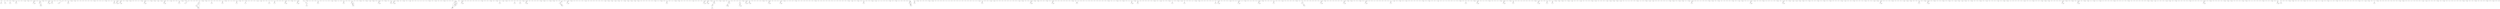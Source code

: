 /* Created by igraph 0.7.1 */
digraph {
  0 [
    label=3
    name=-9223372036854775808
    roles="[2, 2, 2, 2]"
    times=4
  ];
  1 [
    label=1
    name=13698597201
    roles="[0, 2]"
    times=3
  ];
  2 [
    label=3
    name=13087801709
    roles="[1]"
    times=3
  ];
  3 [
    label=3
    name=1008
    roles="[3, 2, 1]"
    times=178
  ];
  4 [
    label=0
    name=18608555377
    roles="[0, 3, 1]"
    times=3
  ];
  5 [
    label=1
    name=18309711835
    roles="[0, 3, 2]"
    times=3
  ];
  6 [
    label=1
    name=18091608223
    roles="[0, 2, 1]"
    times=3
  ];
  7 [
    label=3
    name=18193405674
    roles="[1]"
    times=3
  ];
  8 [
    label=1
    name=13708560821
    roles="[0, 2, 1]"
    times=3
  ];
  9 [
    label=3
    name=13550226004
    roles="[3, 2, 1]"
    times=3
  ];
  10 [
    label=0
    name=18608556672
    roles="[0, 1]"
    times=3
  ];
  11 [
    label=0
    name=18386782918
    roles="[0, 3, 1]"
    times=4
  ];
  12 [
    label=0
    name=18224778350
    roles="[0, 1]"
    times=3
  ];
  13 [
    label=0
    name=18247323212
    roles="[0, 3, 2]"
    times=3
  ];
  14 [
    label=3
    name=15329136240
    roles="[3, 2, 1]"
    times=3
  ];
  15 [
    label=3
    name=13628563910
    roles="[1]"
    times=3
  ];
  16 [
    label=0
    name=18285072782
    roles="[0, 3, 1]"
    times=3
  ];
  17 [
    label=0
    name=18932045098
    roles="[0, 3, 1]"
    times=4
  ];
  18 [
    label=0
    name=15349061176
    roles="[0, 1]"
    times=3
  ];
  19 [
    label=1
    name=15882262424
    roles="[0, 2, 1]"
    times=3
  ];
  20 [
    label=3
    name=1016
    roles="[3, 2]"
    times=4
  ];
  21 [
    label=0
    name=18608560914
    roles="[0, 1]"
    times=3
  ];
  22 [
    label=0
    name=13468966280
    roles="[0, 1]"
    times=3
  ];
  23 [
    label=2
    name=15835080921
    roles="[0, 1]"
    times=3
  ];
  24 [
    label=3
    name=15882267223
    roles="[3, 2, 1]"
    times=3
  ];
  25 [
    label=2
    name=15597579650
    roles="[0, 3, 1]"
    times=3
  ];
  26 [
    label=3
    name=15087447449
    roles="[1]"
    times=3
  ];
  27 [
    label=0
    name=18748550797
    roles="[0, 1]"
    times=3
  ];
  28 [
    label=3
    name=18608042132
    roles="[1]"
    times=3
  ];
  29 [
    label=3
    name=15882090819
    roles="[1]"
    times=3
  ];
  30 [
    label=3
    name=13668277690
    roles="[1]"
    times=3
  ];
  31 [
    label=3
    name=13888403141
    roles="[1]"
    times=3
  ];
  32 [
    label=0
    name=18212899239
    roles="[0, 3, 1]"
    times=3
  ];
  33 [
    label=3
    name=18583927013
    roles="[1]"
    times=3
  ];
  34 [
    label=3
    name=13892598026
    roles="[1]"
    times=3
  ];
  35 [
    label=1
    name=18276694768
    roles="[0, 1]"
    times=3
  ];
  36 [
    label=0
    name=13619445772
    roles="[0, 1]"
    times=3
  ];
  37 [
    label=0
    name=18798363230
    roles="[0, 3]"
    times=3
  ];
  38 [
    label=1
    name=18719720342
    roles="[0, 1]"
    times=3
  ];
  39 [
    label=0
    name=18393090019
    roles="[0, 3, 1]"
    times=3
  ];
  40 [
    label=0
    name=18997069941
    roles="[0, 3, 2, 1]"
    times=5
  ];
  41 [
    label=0
    name=13540281082
    roles="[0, 2, 1]"
    times=3
  ];
  42 [
    label=0
    name=18208541623
    roles="[0, 1]"
    times=3
  ];
  43 [
    label=0
    name=15008812886
    roles="[0, 1]"
    times=4
  ];
  44 [
    label=0
    name=17809559954
    roles="[0, 1]"
    times=3
  ];
  45 [
    label=3
    name=15982856555
    roles="[1]"
    times=4
  ];
  46 [
    label=3
    name=15870113996
    roles="[1]"
    times=5
  ];
  47 [
    label=1
    name=18780019234
    roles="[0, 1]"
    times=3
  ];
  48 [
    label=3
    name=18152446793
    roles="[3, 2, 1]"
    times=3
  ];
  49 [
    label=0
    name=13659298870
    roles="[0, 3, 1]"
    times=3
  ];
  50 [
    label=1
    name=18793652191
    roles="[0, 3, 1]"
    times=3
  ];
  51 [
    label=3
    name=13700698179
    roles="[3, 1]"
    times=4
  ];
  52 [
    label=3
    name=13666116464
    roles="[3, 1]"
    times=3
  ];
  53 [
    label=1
    name=18633222221
    roles="[0, 3, 1]"
    times=3
  ];
  54 [
    label=2
    name=15117346995
    roles="[0, 3, 1]"
    times=3
  ];
  55 [
    label=2
    name=15828281781
    roles="[0, 3, 2, 1]"
    times=4
  ];
  56 [
    label=3
    name=18200160870
    roles="[1]"
    times=3
  ];
  57 [
    label=1
    name=13993735381
    roles="[0, 2]"
    times=3
  ];
  58 [
    label=3
    name=15877565771
    roles="[3, 2, 1]"
    times=3
  ];
  59 [
    label=3
    name=18508211113
    roles="[1]"
    times=3
  ];
  60 [
    label=1
    name=18085756207
    roles="[0, 3, 1]"
    times=3
  ];
  61 [
    label=3
    name=13689189339
    roles="[3, 1]"
    times=3
  ];
  62 [
    label=3
    name=18200163662
    roles="[3, 2, 1]"
    times=5
  ];
  63 [
    label=3
    name=18183910801
    roles="[2]"
    times=4
  ];
  64 [
    label=3
    name=1009
    roles="[2, 1]"
    times=9
  ];
  65 [
    label=0
    name=18382091898
    roles="[0, 1]"
    times=3
  ];
  66 [
    label=3
    name=13323596378
    roles="[1]"
    times=3
  ];
  67 [
    label=0
    name=18885408895
    roles="[0, 1]"
    times=3
  ];
  68 [
    label=3
    name=15108438400
    roles="[3, 2, 1]"
    times=3
  ];
  69 [
    label=3
    name=13541342164
    roles="[3, 2, 1]"
    times=3
  ];
  70 [
    label=3
    name=18280092887
    roles="[1]"
    times=3
  ];
  71 [
    label=3
    name=15974563210
    roles="[2]"
    times=3
  ];
  72 [
    label=0
    name=13765213856
    roles="[0, 1]"
    times=3
  ];
  73 [
    label=3
    name=15002856067
    roles="[1]"
    times=3
  ];
  74 [
    label=0
    name=18985549594
    roles="[0, 1]"
    times=3
  ];
  75 [
    label=1
    name=15528394945
    roles="[0, 1]"
    times=3
  ];
  76 [
    label=3
    name=18298733513
    roles="[3, 2]"
    times=3
  ];
  77 [
    label=3
    name=18081038626
    roles="[1]"
    times=3
  ];
  78 [
    label=1
    name=15536260960
    roles="[0, 3, 1]"
    times=3
  ];
  79 [
    label=0
    name=15284603723
    roles="[0, 1]"
    times=3
  ];
  80 [
    label=0
    name=18247355653
    roles="[0, 2]"
    times=3
  ];
  81 [
    label=3
    name=18932045810
    roles="[2, 1]"
    times=3
  ];
  82 [
    label=0
    name=15117588480
    roles="[0, 1]"
    times=3
  ];
  83 [
    label=3
    name=13981749596
    roles="[1]"
    times=3
  ];
  84 [
    label=1
    name=15870235420
    roles="[0, 1]"
    times=3
  ];
  85 [
    label=3
    name=15086425520
    roles="[1]"
    times=3
  ];
  86 [
    label=3
    name=18683181052
    roles="[1]"
    times=3
  ];
  87 [
    label=0
    name=13795629935
    roles="[0, 1]"
    times=3
  ];
  88 [
    label=1
    name=13882138239
    roles="[0, 3, 1]"
    times=3
  ];
  89 [
    label=1
    name=15286706775
    roles="[0, 3, 1]"
    times=3
  ];
  90 [
    label=3
    name=18602828541
    roles="[1]"
    times=3
  ];
  91 [
    label=3
    name=18280007166
    roles="[1]"
    times=3
  ];
  92 [
    label=1
    name=18085357710
    roles="[0, 3]"
    times=3
  ];
  93 [
    label=1
    name=15758567591
    roles="[0, 1]"
    times=3
  ];
  94 [
    label=1
    name=13885287379
    roles="[0, 3, 1]"
    times=3
  ];
  95 [
    label=3
    name=13540716219
    roles="[1]"
    times=6
  ];
  96 [
    label=3
    name=13832335760
    roles="[1]"
    times=3
  ];
  97 [
    label=3
    name=13981881932
    roles="[1]"
    times=5
  ];
  98 [
    label=3
    name=13988049414
    roles="[3, 1]"
    times=3
  ];
  99 [
    label=0
    name=13209793328
    roles="[0, 1]"
    times=3
  ];
  100 [
    label=3
    name=13511996292
    roles="[3, 2, 1]"
    times=4
  ];
  101 [
    label=0
    name=15398384816
    roles="[0, 2]"
    times=3
  ];
  102 [
    label=2
    name=15049733407
    roles="[0, 3, 1]"
    times=3
  ];
  103 [
    label=3
    name=15617537346
    roles="[1]"
    times=3
  ];
  104 [
    label=3
    name=13981760206
    roles="[3, 2, 1]"
    times=3
  ];
  105 [
    label=1
    name=13086277591
    roles="[0]"
    times=3
  ];
  106 [
    label=0
    name=15008318008
    roles="[0, 1]"
    times=3
  ];
  107 [
    label=2
    name=13290751035
    roles="[0, 1]"
    times=3
  ];
  108 [
    label=3
    name=13808223438
    roles="[1]"
    times=5
  ];
  109 [
    label=1
    name=15184479595
    roles="[0, 3, 2]"
    times=3
  ];
  110 [
    label=3
    name=13488933351
    roles="[1]"
    times=3
  ];
  111 [
    label=1
    name=15769586161
    roles="[0, 2, 1]"
    times=3
  ];
  112 [
    label=1
    name=13698124931
    roles="[0, 3, 1]"
    times=3
  ];
  113 [
    label=3
    name=13335318043
    roles="[2, 1]"
    times=3
  ];
  114 [
    label=1
    name=15186579389
    roles="[0, 3, 1]"
    times=3
  ];
  115 [
    label=0
    name=18603888686
    roles="[0, 3, 1]"
    times=3
  ];
  116 [
    label=1
    name=18244228098
    roles="[0, 3, 1]"
    times=3
  ];
  117 [
    label=3
    name=18135700987
    roles="[3, 2]"
    times=3
  ];
  118 [
    label=0
    name=15758533580
    roles="[0, 1]"
    times=3
  ];
  119 [
    label=3
    name=18200556616
    roles="[1]"
    times=3
  ];
  120 [
    label=3
    name=18608005672
    roles="[1]"
    times=3
  ];
  121 [
    label=1
    name=18329688819
    roles="[0, 3]"
    times=3
  ];
  122 [
    label=0
    name=15286721666
    roles="[0, 1]"
    times=4
  ];
  123 [
    label=3
    name=13488938510
    roles="[1]"
    times=4
  ];
  124 [
    label=3
    name=15108464411
    roles="[3, 2, 1]"
    times=3
  ];
  125 [
    label=3
    name=13882154966
    roles="[1]"
    times=3
  ];
  126 [
    label=0
    name=13893689789
    roles="[0, 3, 1]"
    times=3
  ];
  127 [
    label=3
    name=15928452036
    roles="[3, 2, 1]"
    times=3
  ];
  128 [
    label=1
    name=18275690070
    roles="[0, 3]"
    times=3
  ];
  129 [
    label=0
    name=18785823228
    roles="[0, 1]"
    times=3
  ];
  130 [
    label=3
    name=18380498859
    roles="[1]"
    times=3
  ];
  131 [
    label=0
    name=13885828683
    roles="[0, 3, 1]"
    times=3
  ];
  132 [
    label=0
    name=18193903653
    roles="[0, 3, 1]"
    times=3
  ];
  133 [
    label=3
    name=13551333430
    roles="[3, 2, 1]"
    times=3
  ];
  134 [
    label=3
    name=13981774326
    roles="[1]"
    times=3
  ];
  135 [
    label=0
    name=13769438596
    roles="[0, 1]"
    times=3
  ];
  136 [
    label=0
    name=15882843947
    roles="[0, 3, 1]"
    times=3
  ];
  137 [
    label=1
    name=15208610519
    roles="[0, 3, 1]"
    times=3
  ];
  138 [
    label=0
    name=15349121627
    roles="[0, 1]"
    times=3
  ];
  139 [
    label=3
    name=18382127810
    roles="[1]"
    times=3
  ];
  140 [
    label=3
    name=15912207227
    roles="[2, 1]"
    times=3
  ];
  141 [
    label=3
    name=18108082675
    roles="[1]"
    times=3
  ];
  142 [
    label=1
    name=15291220242
    roles="[0, 3, 2]"
    times=3
  ];
  143 [
    label=3
    name=18000566041
    roles="[1]"
    times=3
  ];
  144 [
    label=3
    name=13540870421
    roles="[1]"
    times=3
  ];
  145 [
    label=1
    name=15109526238
    roles="[0, 1]"
    times=3
  ];
  146 [
    label=1
    name=13304773467
    roles="[0, 1]"
    times=3
  ];
  147 [
    label=1
    name=15109527724
    roles="[0, 2, 1]"
    times=3
  ];
  148 [
    label=1
    name=13892131378
    roles="[0, 2, 1]"
    times=3
  ];
  149 [
    label=3
    name=18291957769
    roles="[3, 2, 1]"
    times=3
  ];
  150 [
    label=0
    name=18808582196
    roles="[0, 1]"
    times=3
  ];
  151 [
    label=1
    name=18295104222
    roles="[0, 1]"
    times=3
  ];
  152 [
    label=3
    name=13668264032
    roles="[1]"
    times=3
  ];
  153 [
    label=3
    name=15202855167
    roles="[1]"
    times=4
  ];
  154 [
    label=0
    name=18485422366
    roles="[0, 2, 1]"
    times=3
  ];
  155 [
    label=2
    name=15974609453
    roles="[0, 1]"
    times=3
  ];
  156 [
    label=3
    name=13550061891
    roles="[1]"
    times=5
  ];
  157 [
    label=0
    name=13628530465
    roles="[0, 2]"
    times=3
  ];
  158 [
    label=2
    name=18795281526
    roles="[0, 1]"
    times=4
  ];
  159 [
    label=3
    name=13547822852
    roles="[1]"
    times=4
  ];
  160 [
    label=0
    name=13595917795
    roles="[0, 3, 1]"
    times=3
  ];
  161 [
    label=3
    name=18782930151
    roles="[1]"
    times=3
  ];
  162 [
    label=0
    name=15891776123
    roles="[0, 3, 1]"
    times=3
  ];
  163 [
    label=3
    name=13438108814
    roles="[1]"
    times=4
  ];
  164 [
    label=0
    name=18386339688
    roles="[0, 1]"
    times=3
  ];
  165 [
    label=1
    name=15117404537
    roles="[0, 1]"
    times=3
  ];
  166 [
    label=2
    name=13984943384
    roles="[0, 3, 1]"
    times=3
  ];
  167 [
    label=3
    name=13086314004
    roles="[1]"
    times=3
  ];
  168 [
    label=0
    name=13769985674
    roles="[0, 3, 2]"
    times=3
  ];
  169 [
    label=1
    name=13519376602
    roles="[0, 1]"
    times=3
  ];
  170 [
    label=3
    name=18982457841
    roles="[3, 1]"
    times=3
  ];
  171 [
    label=3
    name=13258281890
    roles="[1]"
    times=9
  ];
  172 [
    label=3
    name=13551147394
    roles="[1]"
    times=3
  ];
  173 [
    label=0
    name=18786899676
    roles="[0, 1]"
    times=3
  ];
  174 [
    label=3
    name=18134161242
    roles="[1]"
    times=3
  ];
  175 [
    label=0
    name=15934773615
    roles="[0, 1]"
    times=3
  ];
  176 [
    label=0
    name=13985995563
    roles="[0, 1]"
    times=4
  ];
  177 [
    label=1
    name=13595401488
    roles="[0, 3, 1]"
    times=3
  ];
  178 [
    label=2
    name=15148342735
    roles="[0, 3, 1]"
    times=3
  ];
  179 [
    label=0
    name=18093792907
    roles="[0, 1]"
    times=3
  ];
  180 [
    label=0
    name=15003639738
    roles="[0, 1]"
    times=4
  ];
  181 [
    label=2
    name=18798436300
    roles="[0, 1]"
    times=3
  ];
  182 [
    label=3
    name=13919051801
    roles="[1]"
    times=3
  ];
  183 [
    label=3
    name=13885083972
    roles="[1]"
    times=3
  ];
  184 [
    label=2
    name=18716126471
    roles="[0, 3, 1]"
    times=3
  ];
  185 [
    label=0
    name=13981805996
    roles="[0, 3, 1]"
    times=3
  ];
  186 [
    label=3
    name=13982197784
    roles="[1]"
    times=3
  ];
  187 [
    label=3
    name=13880618931
    roles="[1]"
    times=3
  ];
  188 [
    label=3
    name=15983539578
    roles="[1]"
    times=4
  ];
  189 [
    label=3
    name=18113030406
    roles="[1]"
    times=4
  ];
  190 [
    label=0
    name=13688732268
    roles="[0, 1]"
    times=4
  ];
  191 [
    label=0
    name=18209669092
    roles="[0, 3, 1]"
    times=3
  ];
  192 [
    label=1
    name=15282045450
    roles="[0, 1]"
    times=3
  ];
  193 [
    label=3
    name=15909618637
    roles="[3, 2, 1]"
    times=3
  ];
  194 [
    label=0
    name=18786387459
    roles="[0, 3, 1]"
    times=3
  ];
  195 [
    label=0
    name=15193442009
    roles="[0, 1]"
    times=3
  ];
  196 [
    label=3
    name=13158072698
    roles="[1]"
    times=3
  ];
  197 [
    label=1
    name=13991774672
    roles="[0, 3, 1]"
    times=3
  ];
  198 [
    label=0
    name=13636831724
    roles="[0, 1]"
    times=3
  ];
  199 [
    label=1
    name=15985295832
    roles="[0, 3, 1]"
    times=3
  ];
  200 [
    label=3
    name=15208124041
    roles="[3, 2, 1]"
    times=3
  ];
  201 [
    label=2
    name=13152391606
    roles="[0, 1]"
    times=3
  ];
  202 [
    label=3
    name=18685203557
    roles="[1]"
    times=3
  ];
  203 [
    label=1
    name=15729793502
    roles="[0, 3, 1]"
    times=4
  ];
  204 [
    label=0
    name=13558804307
    roles="[0, 1]"
    times=4
  ];
  205 [
    label=1
    name=15509593815
    roles="[0, 2, 1]"
    times=3
  ];
  206 [
    label=3
    name=13540092023
    roles="[1]"
    times=3
  ];
  207 [
    label=3
    name=18608138318
    roles="[1]"
    times=3
  ];
  208 [
    label=3
    name=15282314287
    roles="[1]"
    times=3
  ];
  209 [
    label=3
    name=18194475454
    roles="[2, 1]"
    times=3
  ];
  210 [
    label=3
    name=13308081262
    roles="[1]"
    times=4
  ];
  211 [
    label=0
    name=18385841718
    roles="[0, 1]"
    times=3
  ];
  212 [
    label=1
    name=13696086174
    roles="[0, 3, 1]"
    times=3
  ];
  213 [
    label=3
    name=13540372920
    roles="[3, 2, 1]"
    times=3
  ];
  214 [
    label=3
    name=18384264656
    roles="[3, 2, 1]"
    times=3
  ];
  215 [
    label=1
    name=13765294275
    roles="[0, 1]"
    times=4
  ];
  216 [
    label=3
    name=15812084677
    roles="[2, 1]"
    times=3
  ];
  217 [
    label=3
    name=13408490998
    roles="[1]"
    times=3
  ];
  218 [
    label=3
    name=13882211737
    roles="[3, 2, 1]"
    times=3
  ];
  219 [
    label=0
    name=18385846163
    roles="[0, 1]"
    times=3
  ];
  220 [
    label=0
    name=18385846848
    roles="[0, 3, 1]"
    times=3
  ];
  221 [
    label=0
    name=15286256555
    roles="[0, 3, 1]"
    times=3
  ];
  222 [
    label=3
    name=18386372521
    roles="[3, 2, 1]"
    times=3
  ];
  223 [
    label=0
    name=18685217908
    roles="[0, 2]"
    times=3
  ];
  224 [
    label=3
    name=18135240050
    roles="[2, 1]"
    times=3
  ];
  225 [
    label=3
    name=13882065686
    roles="[1]"
    times=3
  ];
  226 [
    label=3
    name=18583904387
    roles="[1]"
    times=7
  ];
  227 [
    label=0
    name=15180877594
    roles="[0, 1]"
    times=3
  ];
  228 [
    label=3
    name=13895224721
    roles="[3, 1]"
    times=3
  ];
  229 [
    label=3
    name=18384278163
    roles="[3, 2, 1]"
    times=3
  ];
  230 [
    label=1
    name=15286261197
    roles="[0, 1]"
    times=3
  ];
  231 [
    label=0
    name=15985662026
    roles="[0, 2, 1]"
    times=3
  ];
  232 [
    label=3
    name=15969410428
    roles="[1]"
    times=3
  ];
  233 [
    label=1
    name=18786410896
    roles="[0, 3, 1]"
    times=3
  ];
  234 [
    label=0
    name=18508523106
    roles="[0, 1]"
    times=3
  ];
  235 [
    label=1
    name=13830842763
    roles="[0, 3, 1]"
    times=3
  ];
  236 [
    label=3
    name=18722974368
    roles="[3, 2, 1]"
    times=3
  ];
  237 [
    label=3
    name=13595439401
    roles="[2]"
    times=3
  ];
  238 [
    label=0
    name=18212844986
    roles="[0, 1]"
    times=3
  ];
  239 [
    label=0
    name=15149431260
    roles="[0, 1]"
    times=3
  ];
  240 [
    label=2
    name=15121120029
    roles="[0, 1]"
    times=3
  ];
  241 [
    label=0
    name=15117451553
    roles="[0, 3, 1]"
    times=3
  ];
  242 [
    label=0
    name=15293088168
    roles="[0, 1]"
    times=3
  ];
  243 [
    label=0
    name=15682634646
    roles="[0, 1]"
    times=3
  ];
  244 [
    label=1
    name=13087933393
    roles="[0, 3, 2]"
    times=3
  ];
  245 [
    label=3
    name=18349163547
    roles="[1]"
    times=6
  ];
  246 [
    label=0
    name=18090689847
    roles="[0, 1]"
    times=3
  ];
  247 [
    label=0
    name=14709558047
    roles="[0, 1]"
    times=3
  ];
  248 [
    label=1
    name=18882891006
    roles="[0, 3, 1]"
    times=3
  ];
  249 [
    label=0
    name=13887999955
    roles="[0, 3, 1]"
    times=3
  ];
  250 [
    label=0
    name=18687856678
    roles="[0, 2, 1]"
    times=4
  ];
  251 [
    label=1
    name=15877673182
    roles="[0, 3, 1]"
    times=3
  ];
  252 [
    label=3
    name=15209206613
    roles="[2, 1]"
    times=3
  ];
  253 [
    label=0
    name=15180895275
    roles="[0, 1]"
    times=3
  ];
  254 [
    label=1
    name=13892169224
    roles="[0, 3, 1]"
    times=3
  ];
  255 [
    label=3
    name=13350082451
    roles="[1]"
    times=6
  ];
  256 [
    label=0
    name=13698210116
    roles="[0, 1]"
    times=3
  ];
  257 [
    label=3
    name=18030928565
    roles="[1]"
    times=3
  ];
  258 [
    label=3
    name=18602806198
    roles="[1]"
    times=4
  ];
  259 [
    label=3
    name=13938044988
    roles="[1]"
    times=3
  ];
  260 [
    label=3
    name=18892857785
    roles="[3, 2, 1]"
    times=4
  ];
  261 [
    label=3
    name=13618522125
    roles="[3, 1]"
    times=4
  ];
  262 [
    label=0
    name=18508557209
    roles="[0, 2, 1]"
    times=3
  ];
  263 [
    label=0
    name=15108549664
    roles="[0, 3]"
    times=3
  ];
  264 [
    label=1
    name=15929584911
    roles="[0, 3, 1]"
    times=4
  ];
  265 [
    label=0
    name=18715882085
    roles="[0, 1]"
    times=3
  ];
  266 [
    label=0
    name=13474345320
    roles="[0, 2, 1]"
    times=3
  ];
  267 [
    label=3
    name=13881193231
    roles="[1]"
    times=3
  ];
  268 [
    label=2
    name=13765325712
    roles="[0]"
    times=3
  ];
  269 [
    label=0
    name=18406848952
    roles="[0, 1]"
    times=3
  ];
  270 [
    label=3
    name=15994076174
    roles="[2, 1]"
    times=3
  ];
  271 [
    label=0
    name=15929386626
    roles="[0, 1]"
    times=3
  ];
  272 [
    label=0
    name=13772143788
    roles="[0, 3, 1]"
    times=3
  ];
  273 [
    label=3
    name=18185162770
    roles="[1]"
    times=3
  ];
  274 [
    label=2
    name=13484834510
    roles="[0, 1]"
    times=3
  ];
  275 [
    label=2
    name=13928346963
    roles="[0, 1]"
    times=3
  ];
  276 [
    label=1
    name=13888536852
    roles="[0, 3, 1]"
    times=3
  ];
  277 [
    label=3
    name=15286289031
    roles="[3, 2, 1]"
    times=3
  ];
  278 [
    label=0
    name=15286289169
    roles="[0, 1]"
    times=3
  ];
  279 [
    label=1
    name=18084939014
    roles="[0, 3, 2]"
    times=3
  ];
  280 [
    label=3
    name=13577635364
    roles="[1]"
    times=3
  ];
  281 [
    label=3
    name=15086012026
    roles="[1]"
    times=3
  ];
  282 [
    label=3
    name=13885393326
    roles="[2, 1]"
    times=3
  ];
  283 [
    label=3
    name=13980814258
    roles="[1]"
    times=3
  ];
  284 [
    label=3
    name=15281049988
    roles="[1]"
    times=3
  ];
  285 [
    label=3
    name=18286268969
    roles="[3, 1]"
    times=3
  ];
  286 [
    label=3
    name=15091257972
    roles="[3, 1]"
    times=3
  ];
  287 [
    label=0
    name=18608706518
    roles="[0, 1]"
    times=3
  ];
  288 [
    label=3
    name=13880153465
    roles="[1]"
    times=4
  ];
  289 [
    label=0
    name=15186679377
    roles="[0, 1]"
    times=3
  ];
  290 [
    label=3
    name=13881726870
    roles="[3, 2, 1]"
    times=3
  ];
  291 [
    label=0
    name=18216540584
    roles="[0, 1]"
    times=3
  ];
  292 [
    label=3
    name=18080600097
    roles="[1]"
    times=5
  ];
  293 [
    label=0
    name=15329813230
    roles="[0, 1]"
    times=7
  ];
  294 [
    label=3
    name=13078726725
    roles="[1]"
    times=3
  ];
  295 [
    label=3
    name=15528182386
    roles="[1]"
    times=3
  ];
  296 [
    label=0
    name=13985146438
    roles="[0, 3, 1]"
    times=3
  ];
  297 [
    label=3
    name=18783521428
    roles="[1]"
    times=3
  ];
  298 [
    label=1
    name=18089667519
    roles="[0, 3, 1]"
    times=3
  ];
  299 [
    label=3
    name=13888240864
    roles="[1]"
    times=3
  ];
  300 [
    label=3
    name=18212876078
    roles="[1]"
    times=3
  ];
  301 [
    label=3
    name=18693078462
    roles="[2, 1]"
    times=3
  ];
  302 [
    label=0
    name=18113266513
    roles="[0, 1]"
    times=3
  ];
  303 [
    label=3
    name=15982320147
    roles="[3, 2, 1]"
    times=3
  ];
  304 [
    label=1
    name=18334028435
    roles="[0, 1]"
    times=3
  ];
  305 [
    label=3
    name=18228997089
    roles="[1]"
    times=3
  ];
  306 [
    label=3
    name=15276869532
    roles="[3, 1]"
    times=4
  ];
  307 [
    label=1
    name=13571135308
    roles="[0, 3, 1]"
    times=3
  ];
  308 [
    label=3
    name=15281065032
    roles="[1]"
    times=3
  ];
  309 [
    label=3
    name=18302537333
    roles="[2, 1]"
    times=3
  ];
  310 [
    label=0
    name=13060304199
    roles="[0, 1]"
    times=3
  ];
  311 [
    label=3
    name=13880887915
    roles="[1]"
    times=3
  ];
  312 [
    label=3
    name=15114867443
    roles="[3, 1]"
    times=3
  ];
  313 [
    label=1
    name=13678318350
    roles="[0, 1]"
    times=3
  ];
  314 [
    label=1
    name=15309379184
    roles="[0, 1]"
    times=3
  ];
  315 [
    label=1
    name=15120112366
    roles="[0, 1]"
    times=3
  ];
  316 [
    label=2
    name=15870368997
    roles="[0, 1]"
    times=3
  ];
  317 [
    label=2
    name=18893008778
    roles="[0, 2, 1]"
    times=3
  ];
  318 [
    label=3
    name=13734626600
    roles="[2, 1]"
    times=5
  ];
  319 [
    label=3
    name=13666264003
    roles="[1]"
    times=7
  ];
  320 [
    label=0
    name=18985165776
    roles="[0, 1]"
    times=3
  ];
  321 [
    label=1
    name=13968778193
    roles="[0, 1]"
    times=3
  ];
  322 [
    label=3
    name=18314020438
    roles="[2]"
    times=3
  ];
  323 [
    label=0
    name=18792753077
    roles="[0, 1]"
    times=4
  ];
  324 [
    label=3
    name=18224024405
    roles="[1]"
    times=3
  ];
  325 [
    label=2
    name=13639556174
    roles="[0, 1]"
    times=3
  ];
  326 [
    label=0
    name=13885417977
    roles="[0, 2, 1]"
    times=3
  ];
  327 [
    label=3
    name=13948012307
    roles="[3, 1]"
    times=3
  ];
  328 [
    label=3
    name=15982046011
    roles="[3, 1]"
    times=3
  ];
  329 [
    label=0
    name=13765360805
    roles="[0, 1]"
    times=3
  ];
  330 [
    label=3
    name=18293112132
    roles="[2, 1]"
    times=3
  ];
  331 [
    label=0
    name=15286320457
    roles="[0, 3, 1]"
    times=5
  ];
  332 [
    label=0
    name=18798001562
    roles="[0, 1]"
    times=3
  ];
  333 [
    label=3
    name=18090737266
    roles="[1]"
    times=3
  ];
  334 [
    label=2
    name=18639429703
    roles="[0, 1]"
    times=3
  ];
  335 [
    label=3
    name=14785690825
    roles="[1]"
    times=3
  ];
  336 [
    label=0
    name=18785420421
    roles="[0, 3]"
    times=3
  ];
  337 [
    label=1
    name=18394302426
    roles="[0, 2, 1]"
    times=4
  ];
  338 [
    label=1
    name=15928052156
    roles="[0, 1]"
    times=3
  ];
  339 [
    label=3
    name=13684100201
    roles="[1]"
    times=5
  ];
  340 [
    label=3
    name=13830901821
    roles="[2]"
    times=3
  ];
  341 [
    label=3
    name=15928578131
    roles="[1]"
    times=3
  ];
  342 [
    label=1
    name=18285252762
    roles="[0, 1]"
    times=3
  ];
  343 [
    label=0
    name=18685567690
    roles="[0, 3, 1]"
    times=3
  ];
  344 [
    label=3
    name=13891195358
    roles="[1]"
    times=3
  ];
  345 [
    label=3
    name=13402810172
    roles="[1]"
    times=4
  ];
  346 [
    label=0
    name=18080783303
    roles="[0, 1]"
    times=4
  ];
  347 [
    label=3
    name=15081990216
    roles="[1]"
    times=3
  ];
  348 [
    label=1
    name=13919703036
    roles="[0, 1]"
    times=3
  ];
  349 [
    label=1
    name=13989243098
    roles="[0, 3, 1]"
    times=3
  ];
  350 [
    label=1
    name=13540453962
    roles="[0, 3, 1]"
    times=3
  ];
  351 [
    label=3
    name=15595153406
    roles="[2]"
    times=3
  ];
  352 [
    label=1
    name=15897129279
    roles="[0, 2, 1]"
    times=3
  ];
  353 [
    label=3
    name=18394313229
    roles="[2, 1]"
    times=3
  ];
  354 [
    label=0
    name=18398259318
    roles="[0, 1]"
    times=3
  ];
  355 [
    label=1
    name=18685817618
    roles="[0, 1]"
    times=3
  ];
  356 [
    label=0
    name=15897130198
    roles="[0, 1]"
    times=3
  ];
  357 [
    label=1
    name=15283189019
    roles="[0, 3, 1]"
    times=3
  ];
  358 [
    label=3
    name=18011583777
    roles="[1]"
    times=3
  ];
  359 [
    label=3
    name=15185189437
    roles="[1]"
    times=3
  ];
  360 [
    label=0
    name=18286835741
    roles="[0, 1]"
    times=3
  ];
  361 [
    label=3
    name=18647751129
    roles="[1]"
    times=3
  ];
  362 [
    label=3
    name=18081061817
    roles="[1]"
    times=3
  ];
  363 [
    label=1
    name=18212911506
    roles="[0, 1]"
    times=3
  ];
  364 [
    label=3
    name=13608090053
    roles="[1]"
    times=3
  ];
  365 [
    label=3
    name=13984199773
    roles="[1]"
    times=3
  ];
  366 [
    label=1
    name=15085533988
    roles="[0, 2, 1]"
    times=3
  ];
  367 [
    label=0
    name=17729519390
    roles="[0, 3, 1]"
    times=3
  ];
  368 [
    label=3
    name=18224971615
    roles="[1]"
    times=3
  ];
  369 [
    label=3
    name=18103861318
    roles="[1]"
    times=4
  ];
  370 [
    label=0
    name=18230739078
    roles="[0, 2, 1]"
    times=3
  ];
  371 [
    label=0
    name=15286338233
    roles="[0, 1]"
    times=3
  ];
  372 [
    label=3
    name=15533803215
    roles="[3, 1]"
    times=3
  ];
  373 [
    label=3
    name=15884552376
    roles="[1]"
    times=4
  ];
  374 [
    label=3
    name=18804836587
    roles="[1]"
    times=3
  ];
  375 [
    label=0
    name=18111203741
    roles="[0, 3, 1]"
    times=3
  ];
  376 [
    label=3
    name=18693085148
    roles="[1]"
    times=3
  ];
  377 [
    label=0
    name=15908147736
    roles="[0, 3, 1]"
    times=4
  ];
  378 [
    label=3
    name=13118078779
    roles="[1]"
    times=3
  ];
  379 [
    label=3
    name=13111865108
    roles="[1]"
    times=3
  ];
  380 [
    label=3
    name=15680604397
    roles="[1]"
    times=5
  ];
  381 [
    label=3
    name=18797330302
    roles="[1]"
    times=3
  ];
  382 [
    label=3
    name=18628158122
    roles="[1]"
    times=3
  ];
  383 [
    label=3
    name=15108474704
    roles="[1]"
    times=3
  ];
  384 [
    label=0
    name=18387329308
    roles="[0, 3, 1]"
    times=3
  ];
  385 [
    label=0
    name=18294711737
    roles="[0, 1]"
    times=3
  ];
  386 [
    label=3
    name=18780202755
    roles="[1]"
    times=5
  ];
  387 [
    label=3
    name=18628159709
    roles="[1]"
    times=3
  ];
  388 [
    label=1
    name=15185685106
    roles="[0, 1]"
    times=3
  ];
  389 [
    label=0
    name=13629598960
    roles="[0, 2, 1]"
    times=3
  ];
  390 [
    label=0
    name=15149510241
    roles="[0, 1]"
    times=3
  ];
  391 [
    label=3
    name=13209644819
    roles="[3, 2, 1]"
    times=3
  ];
  392 [
    label=3
    name=18011599438
    roles="[1]"
    times=3
  ];
  393 [
    label=0
    name=13099545869
    roles="[0, 1]"
    times=3
  ];
  394 [
    label=3
    name=13568958070
    roles="[1]"
    times=3
  ];
  395 [
    label=1
    name=18387923057
    roles="[0, 1]"
    times=3
  ];
  396 [
    label=3
    name=15008479466
    roles="[1]"
    times=3
  ];
  397 [
    label=3
    name=13880212410
    roles="[3, 2, 1]"
    times=3
  ];
  398 [
    label=0
    name=18798558168
    roles="[0, 3]"
    times=4
  ];
  399 [
    label=1
    name=15009529031
    roles="[0, 2, 1]"
    times=3
  ];
  400 [
    label=1
    name=15283467563
    roles="[0, 3, 1]"
    times=3
  ];
  401 [
    label=3
    name=15882204562
    roles="[3, 2, 1]"
    times=3
  ];
  402 [
    label=3
    name=18508101019
    roles="[1]"
    times=3
  ];
  403 [
    label=3
    name=18628166374
    roles="[3, 2, 1]"
    times=3
  ];
  404 [
    label=3
    name=18309399697
    roles="[2, 1]"
    times=3
  ];
  405 [
    label=1
    name=18628691684
    roles="[0, 2]"
    times=3
  ];
  406 [
    label=3
    name=13049564299
    roles="[3, 2, 1]"
    times=3
  ];
  407 [
    label=2
    name=18809572250
    roles="[0, 3, 1]"
    times=3
  ];
  408 [
    label=0
    name=13985075135
    roles="[0, 2]"
    times=3
  ];
  409 [
    label=0
    name=15191986221
    roles="[0, 1]"
    times=3
  ];
  410 [
    label=3
    name=13638514777
    roles="[1]"
    times=4
  ];
  411 [
    label=3
    name=15528056360
    roles="[1]"
    times=3
  ];
  412 [
    label=3
    name=15982316694
    roles="[1]"
    times=4
  ];
  413 [
    label=3
    name=15884573780
    roles="[1]"
    times=3
  ];
  414 [
    label=0
    name=13508502417
    roles="[0, 3, 1]"
    times=4
  ];
  415 [
    label=3
    name=18286339370
    roles="[3, 1]"
    times=3
  ];
  416 [
    label=3
    name=13908079940
    roles="[1]"
    times=3
  ];
  417 [
    label=1
    name=18586757614
    roles="[0, 3, 1]"
    times=3
  ];
  418 [
    label=1
    name=15147428696
    roles="[0, 3, 1]"
    times=3
  ];
  419 [
    label=2
    name=18798287126
    roles="[0, 3, 1]"
    times=3
  ];
  420 [
    label=3
    name=18628286386
    roles="[1]"
    times=7
  ];
  421 [
    label=0
    name=13985083299
    roles="[0, 1]"
    times=4
  ];
  422 [
    label=3
    name=18911948405
    roles="[1]"
    times=3
  ];
  423 [
    label=0
    name=18275334263
    roles="[0, 1]"
    times=3
  ];
  424 [
    label=1
    name=13639580734
    roles="[0, 2]"
    times=3
  ];
  425 [
    label=0
    name=13708786824
    roles="[0, 2, 1]"
    times=6
  ];
  426 [
    label=1
    name=15829007636
    roles="[0, 3, 1]"
    times=3
  ];
  427 [
    label=3
    name=13339688785
    roles="[1]"
    times=3
  ];
  428 [
    label=3
    name=15228769673
    roles="[1]"
    times=4
  ];
  429 [
    label=3
    name=17719591398
    roles="[1]"
    times=5
  ];
  430 [
    label=1
    name=13078594138
    roles="[0, 1]"
    times=3
  ];
  431 [
    label=0
    name=13980894002
    roles="[0, 2, 1]"
    times=3
  ];
  432 [
    label=3
    name=13638009816
    roles="[2, 1]"
    times=4
  ];
  433 [
    label=0
    name=13379537361
    roles="[0, 1]"
    times=3
  ];
  434 [
    label=3
    name=13708790318
    roles="[1]"
    times=3
  ];
  435 [
    label=3
    name=15329888996
    roles="[1]"
    times=3
  ];
  436 [
    label=3
    name=15982103435
    roles="[1]"
    times=5
  ];
  437 [
    label=3
    name=15595180926
    roles="[1]"
    times=3
  ];
  438 [
    label=1
    name=15202489872
    roles="[0, 2, 1]"
    times=3
  ];
  439 [
    label=0
    name=15182777276
    roles="[0, 3]"
    times=3
  ];
  440 [
    label=2
    name=13578049824
    roles="[0, 3, 1]"
    times=3
  ];
  441 [
    label=3
    name=18683762776
    roles="[1]"
    times=3
  ];
  442 [
    label=3
    name=15708464561
    roles="[1]"
    times=3
  ];
  443 [
    label=3
    name=15108475749
    roles="[1]"
    times=3
  ];
  444 [
    label=1
    name=13765920061
    roles="[0, 3, 1]"
    times=3
  ];
  445 [
    label=0
    name=18682716543
    roles="[0, 3, 2]"
    times=3
  ];
  446 [
    label=1
    name=15286355354
    roles="[0, 3, 1]"
    times=3
  ];
  447 [
    label=0
    name=18881946295
    roles="[0, 3, 1]"
    times=3
  ];
  448 [
    label=1
    name=15182721154
    roles="[0, 3]"
    times=3
  ];
  449 [
    label=1
    name=17708589966
    roles="[0, 1]"
    times=3
  ];
  450 [
    label=2
    name=15258592324
    roles="[0, 3, 1]"
    times=3
  ];
  451 [
    label=3
    name=13658095916
    roles="[1]"
    times=3
  ];
  452 [
    label=1
    name=18093419147
    roles="[0, 1]"
    times=4
  ];
  453 [
    label=3
    name=18507082661
    roles="[1]"
    times=3
  ];
  454 [
    label=0
    name=18760838441
    roles="[0, 1]"
    times=4
  ];
  455 [
    label=1
    name=18748800048
    roles="[0, 1]"
    times=3
  ];
  456 [
    label=0
    name=15247060428
    roles="[0, 3, 1]"
    times=3
  ];
  457 [
    label=0
    name=15885643236
    roles="[0, 1]"
    times=3
  ];
  458 [
    label=3
    name=15585887452
    roles="[1]"
    times=3
  ];
  459 [
    label=3
    name=15185486543
    roles="[3, 1]"
    times=3
  ];
  460 [
    label=1
    name=18502890974
    roles="[0, 1]"
    times=5
  ];
  461 [
    label=3
    name=15379707977
    roles="[2]"
    times=3
  ];
  462 [
    label=0
    name=18502892128
    roles="[0, 1]"
    times=3
  ];
  463 [
    label=0
    name=13984053882
    roles="[0, 1]"
    times=3
  ];
  464 [
    label=1
    name=15808576523
    roles="[0, 2, 1]"
    times=3
  ];
  465 [
    label=3
    name=18153687686
    roles="[2, 1]"
    times=3
  ];
  466 [
    label=0
    name=18791653262
    roles="[0, 1]"
    times=3
  ];
  467 [
    label=2
    name=13887062108
    roles="[0, 3, 1]"
    times=3
  ];
  468 [
    label=3
    name=15520743904
    roles="[1]"
    times=7
  ];
  469 [
    label=3
    name=18380210737
    roles="[1]"
    times=9
  ];
  470 [
    label=3
    name=15185724454
    roles="[3, 1]"
    times=3
  ];
  471 [
    label=2
    name=18209817839
    roles="[0, 2]"
    times=3
  ];
  472 [
    label=3
    name=13984580905
    roles="[2]"
    times=3
  ];
  473 [
    label=3
    name=15828502660
    roles="[1]"
    times=3
  ];
  474 [
    label=3
    name=18985706455
    roles="[1]"
    times=3
  ];
  475 [
    label=3
    name=13666132422
    roles="[1]"
    times=4
  ];
  476 [
    label=3
    name=18748724118
    roles="[1]"
    times=3
  ];
  477 [
    label=3
    name=13116361686
    roles="[1]"
    times=3
  ];
  478 [
    label=0
    name=17797206217
    roles="[0, 1]"
    times=3
  ];
  479 [
    label=1
    name=13765957685
    roles="[0, 3, 1]"
    times=3
  ];
  480 [
    label=3
    name=18708594454
    roles="[3, 1]"
    times=3
  ];
  481 [
    label=3
    name=13116365017
    roles="[2, 1]"
    times=3
  ];
  482 [
    label=0
    name=18485846802
    roles="[0, 1]"
    times=5
  ];
  483 [
    label=3
    name=18709469726
    roles="[1]"
    times=3
  ];
  484 [
    label=3
    name=18628394046
    roles="[1]"
    times=5
  ];
  485 [
    label=0
    name=18311527890
    roles="[0, 1]"
    times=3
  ];
  486 [
    label=3
    name=18375039842
    roles="[1]"
    times=3
  ];
  487 [
    label=1
    name=13988133448
    roles="[0, 3, 1]"
    times=3
  ];
  488 [
    label=0
    name=13985075191
    roles="[0, 3, 2]"
    times=3
  ];
  489 [
    label=3
    name=15389680671
    roles="[3, 2]"
    times=3
  ];
  490 [
    label=0
    name=13628597422
    roles="[0, 3, 1]"
    times=3
  ];
  491 [
    label=3
    name=15881031377
    roles="[1]"
    times=3
  ];
  492 [
    label=3
    name=18184799793
    roles="[1]"
    times=4
  ];
  493 [
    label=3
    name=15825889856
    roles="[3, 2, 1]"
    times=3
  ];
  494 [
    label=0
    name=18385989496
    roles="[0, 1]"
    times=3
  ];
  495 [
    label=1
    name=18789692085
    roles="[0, 3, 1]"
    times=3
  ];
  496 [
    label=2
    name=18309403537
    roles="[0, 1]"
    times=3
  ];
  497 [
    label=3
    name=15181019726
    roles="[3, 1]"
    times=3
  ];
  498 [
    label=1
    name=18785499811
    roles="[0, 3]"
    times=3
  ];
  499 [
    label=3
    name=15088221540
    roles="[2]"
    times=3
  ];
  500 [
    label=3
    name=13639089844
    roles="[3, 1]"
    times=3
  ];
  501 [
    label=3
    name=13595049962
    roles="[1]"
    times=3
  ];
  502 [
    label=3
    name=13568267635
    roles="[1]"
    times=4
  ];
  503 [
    label=0
    name=13765445752
    roles="[0, 1]"
    times=3
  ];
  504 [
    label=2
    name=13399492785
    roles="[0, 2, 1]"
    times=3
  ];
  505 [
    label=1
    name=18286381716
    roles="[0, 2, 1]"
    times=4
  ];
  506 [
    label=1
    name=18748803826
    roles="[0, 1]"
    times=3
  ];
  507 [
    label=3
    name=13880790063
    roles="[1]"
    times=6
  ];
  508 [
    label=0
    name=13765971134
    roles="[0, 3, 1]"
    times=4
  ];
  509 [
    label=3
    name=18380208405
    roles="[2, 1]"
    times=3
  ];
  510 [
    label=1
    name=18786553488
    roles="[0, 3, 1]"
    times=3
  ];
  511 [
    label=3
    name=18280225980
    roles="[1]"
    times=3
  ];
  512 [
    label=3
    name=18281140136
    roles="[1]"
    times=3
  ];
  513 [
    label=0
    name=18282713758
    roles="[0, 1]"
    times=3
  ];
  514 [
    label=3
    name=13648007927
    roles="[1]"
    times=3
  ];
  515 [
    label=3
    name=15196231407
    roles="[1]"
    times=3
  ];
  516 [
    label=0
    name=13158286906
    roles="[0, 2, 1]"
    times=3
  ];
  517 [
    label=0
    name=15519194261
    roles="[0, 1]"
    times=3
  ];
  518 [
    label=3
    name=13541055742
    roles="[3, 2, 1]"
    times=3
  ];
  519 [
    label=0
    name=13997186421
    roles="[0, 2, 1]"
    times=4
  ];
  520 [
    label=0
    name=18985788016
    roles="[0, 3]"
    times=3
  ];
  521 [
    label=1
    name=18895086331
    roles="[0, 3, 1]"
    times=4
  ];
  522 [
    label=3
    name=13547874036
    roles="[1]"
    times=3
  ];
  523 [
    label=0
    name=15121263234
    roles="[0, 1]"
    times=3
  ];
  524 [
    label=1
    name=13984082614
    roles="[0, 3, 1]"
    times=3
  ];
  525 [
    label=2
    name=15129127635
    roles="[0, 1]"
    times=3
  ];
  526 [
    label=1
    name=15208295375
    roles="[0, 1]"
    times=3
  ];
  527 [
    label=1
    name=18190043003
    roles="[0, 2, 1]"
    times=3
  ];
  528 [
    label=3
    name=15520821160
    roles="[1]"
    times=3
  ];
  529 [
    label=3
    name=13891284580
    roles="[2, 1]"
    times=3
  ];
  530 [
    label=1
    name=18335620462
    roles="[0, 1]"
    times=4
  ];
  531 [
    label=0
    name=18985791797
    roles="[0, 1]"
    times=3
  ];
  532 [
    label=0
    name=13658501497
    roles="[0, 2]"
    times=3
  ];
  533 [
    label=0
    name=18216661748
    roles="[0, 3, 1]"
    times=3
  ];
  534 [
    label=3
    name=18328336056
    roles="[1]"
    times=3
  ];
  535 [
    label=3
    name=14760556361
    roles="[2, 1]"
    times=3
  ];
  536 [
    label=3
    name=13648541564
    roles="[1]"
    times=3
  ];
  537 [
    label=0
    name=18398067667
    roles="[0, 1]"
    times=3
  ];
  538 [
    label=3
    name=18782371064
    roles="[3, 2, 1]"
    times=3
  ];
  539 [
    label=2
    name=13881558076
    roles="[0, 3, 1]"
    times=3
  ];
  540 [
    label=3
    name=18380242653
    roles="[1]"
    times=4
  ];
  541 [
    label=1
    name=18097127362
    roles="[0, 2, 1]"
    times=3
  ];
  542 [
    label=3
    name=13541064751
    roles="[1]"
    times=3
  ];
  543 [
    label=3
    name=18095554998
    roles="[3, 1]"
    times=3
  ];
  544 [
    label=3
    name=18982093661
    roles="[1]"
    times=3
  ];
  545 [
    label=1
    name=13985661979
    roles="[0, 3, 2]"
    times=3
  ];
  546 [
    label=3
    name=15925527593
    roles="[2, 1]"
    times=3
  ];
  547 [
    label=3
    name=18281619653
    roles="[1]"
    times=3
  ];
  548 [
    label=3
    name=15388132647
    roles="[1]"
    times=3
  ];
  549 [
    label=1
    name=13000001008
    roles="[0, 1]"
    times=15
  ];
  550 [
    label=3
    name=15870157407
    roles="[2, 1]"
    times=3
  ];
  551 [
    label=0
    name=13993529137
    roles="[0, 3, 1]"
    times=3
  ];
  552 [
    label=2
    name=13408948060
    roles="[0, 1]"
    times=3
  ];
  553 [
    label=0
    name=13765988455
    roles="[0, 3, 1]"
    times=3
  ];
  554 [
    label=0
    name=13638062454
    roles="[0, 1]"
    times=3
  ];
  555 [
    label=0
    name=15520256406
    roles="[0, 1]"
    times=3
  ];
  556 [
    label=0
    name=18224098830
    roles="[0, 1]"
    times=5
  ];
  557 [
    label=2
    name=13765466155
    roles="[0, 1]"
    times=3
  ];
  558 [
    label=3
    name=17084735522
    roles="[2, 1]"
    times=3
  ];
  559 [
    label=3
    name=17709162541
    roles="[1]"
    times=3
  ];
  560 [
    label=3
    name=15982847981
    roles="[1]"
    times=4
  ];
  561 [
    label=1
    name=13888677158
    roles="[0, 3, 1]"
    times=3
  ];
  562 [
    label=3
    name=18636389546
    roles="[2, 1]"
    times=3
  ];
  563 [
    label=0
    name=15285382200
    roles="[0, 3, 2, 1]"
    times=4
  ];
  564 [
    label=1
    name=18832715649
    roles="[0, 3, 2]"
    times=3
  ];
  565 [
    label=3
    name=15103980035
    roles="[2, 1]"
    times=3
  ];
  566 [
    label=3
    name=18788151868
    roles="[1]"
    times=3
  ];
  567 [
    label=2
    name=13238564343
    roles="[0, 2, 1]"
    times=3
  ];
  568 [
    label=3
    name=15528130728
    roles="[1]"
    times=3
  ];
  569 [
    label=1
    name=15519742605
    roles="[0, 1]"
    times=3
  ];
  570 [
    label=3
    name=15822257032
    roles="[3, 1]"
    times=3
  ];
  571 [
    label=0
    name=13007879628
    roles="[0, 3, 1]"
    times=3
  ];
  572 [
    label=0
    name=18791826701
    roles="[0, 1]"
    times=4
  ];
  573 [
    label=0
    name=18408572717
    roles="[0, 3]"
    times=3
  ];
  574 [
    label=2
    name=13985679548
    roles="[0, 1]"
    times=3
  ];
  575 [
    label=0
    name=13908084979
    roles="[0, 3, 1]"
    times=3
  ];
  576 [
    label=1
    name=18794449152
    roles="[0, 1]"
    times=3
  ];
  577 [
    label=3
    name=18748836868
    roles="[2, 1]"
    times=3
  ];
  578 [
    label=1
    name=13882397818
    roles="[0, 2, 1]"
    times=3
  ];
  579 [
    label=2
    name=18465199763
    roles="[0, 1]"
    times=3
  ];
  580 [
    label=0
    name=18214065884
    roles="[0, 3, 1]"
    times=3
  ];
  581 [
    label=3
    name=13658003308
    roles="[1]"
    times=3
  ];
  582 [
    label=1
    name=13658528040
    roles="[0, 3, 1]"
    times=3
  ];
  583 [
    label=3
    name=18685952989
    roles="[1]"
    times=5
  ];
  584 [
    label=0
    name=15185779796
    roles="[0, 1]"
    times=3
  ];
  585 [
    label=2
    name=13195060230
    roles="[0, 3, 1]"
    times=3
  ];
  586 [
    label=0
    name=13519595050
    roles="[0, 1]"
    times=3
  ];
  587 [
    label=0
    name=18788689795
    roles="[0, 3, 1]"
    times=3
  ];
  588 [
    label=1
    name=18208304021
    roles="[0, 3, 1]"
    times=3
  ];
  589 [
    label=0
    name=13984640481
    roles="[0, 1]"
    times=3
  ];
  590 [
    label=3
    name=18139968669
    roles="[1]"
    times=3
  ];
  591 [
    label=0
    name=13882324019
    roles="[0, 3]"
    times=3
  ];
  592 [
    label=1
    name=15692773847
    roles="[0, 1]"
    times=3
  ];
  593 [
    label=2
    name=13519691537
    roles="[0, 1]"
    times=3
  ];
  594 [
    label=3
    name=15667608563
    roles="[3, 1]"
    times=3
  ];
  595 [
    label=3
    name=18791591002
    roles="[1]"
    times=3
  ];
  596 [
    label=1
    name=15120252159
    roles="[0, 3, 1]"
    times=3
  ];
  597 [
    label=2
    name=18695897178
    roles="[0, 3, 1]"
    times=3
  ];
  598 [
    label=0
    name=13999849911
    roles="[0, 3, 1]"
    times=3
  ];
  599 [
    label=0
    name=18809668075
    roles="[0, 3, 1]"
    times=3
  ];
  600 [
    label=1
    name=15095612126
    roles="[0, 3, 1]"
    times=3
  ];
  601 [
    label=0
    name=13007897663
    roles="[0, 1]"
    times=5
  ];
  602 [
    label=1
    name=18334664396
    roles="[0, 2]"
    times=3
  ];
  603 [
    label=0
    name=15985331896
    roles="[0, 1]"
    times=3
  ];
  604 [
    label=1
    name=18347773762
    roles="[0, 1]"
    times=3
  ];
  605 [
    label=0
    name=13919114614
    roles="[0, 1]"
    times=3
  ];
  606 [
    label=3
    name=18376784145
    roles="[1]"
    times=4
  ];
  607 [
    label=3
    name=15885719418
    roles="[3, 1]"
    times=3
  ];
  608 [
    label=1
    name=15029557461
    roles="[0, 1]"
    times=3
  ];
  609 [
    label=2
    name=18885695750
    roles="[0, 3, 1]"
    times=4
  ];
  610 [
    label=0
    name=13980981842
    roles="[0, 3, 2]"
    times=3
  ];
  611 [
    label=0
    name=18729389226
    roles="[0, 3, 1]"
    times=3
  ];
  612 [
    label=3
    name=15982190192
    roles="[1]"
    times=3
  ];
  613 [
    label=0
    name=13511921431
    roles="[0, 1]"
    times=3
  ];
  614 [
    label=0
    name=15925567645
    roles="[0, 1]"
    times=3
  ];
  615 [
    label=1
    name=13409511111
    roles="[0, 2, 1]"
    times=3
  ];
  616 [
    label=1
    name=18285389859
    roles="[0, 2]"
    times=3
  ];
  617 [
    label=3
    name=15520820986
    roles="[1]"
    times=4
  ];
  618 [
    label=3
    name=13980461733
    roles="[1]"
    times=5
  ];
  619 [
    label=0
    name=13895433452
    roles="[0, 2, 1]"
    times=4
  ];
  620 [
    label=3
    name=15685961358
    roles="[1]"
    times=3
  ];
  621 [
    label=1
    name=15025973276
    roles="[0, 2]"
    times=3
  ];
  622 [
    label=0
    name=18375045316
    roles="[0, 3, 1]"
    times=3
  ];
  623 [
    label=3
    name=15815995915
    roles="[3, 1]"
    times=3
  ];
  624 [
    label=3
    name=15802888735
    roles="[1]"
    times=3
  ];
  625 [
    label=2
    name=13648589389
    roles="[0, 1]"
    times=3
  ];
  626 [
    label=0
    name=18166903570
    roles="[0, 3, 1]"
    times=3
  ];
  627 [
    label=1
    name=15885456213
    roles="[0, 1]"
    times=3
  ];
  628 [
    label=2
    name=13049582466
    roles="[0, 3, 1]"
    times=3
  ];
  629 [
    label=1
    name=13880325855
    roles="[0, 3, 1]"
    times=3
  ];
  630 [
    label=3
    name=18385267206
    roles="[1]"
    times=3
  ];
  631 [
    label=2
    name=13689486157
    roles="[0, 3, 2]"
    times=3
  ];
  632 [
    label=1
    name=15739453577
    roles="[0, 2]"
    times=3
  ];
  633 [
    label=3
    name=18382990125
    roles="[1]"
    times=3
  ];
  634 [
    label=3
    name=18292736913
    roles="[1]"
    times=3
  ];
  635 [
    label=0
    name=13699449826
    roles="[0, 3, 2, 1]"
    times=4
  ];
  636 [
    label=3
    name=18209899728
    roles="[3, 1]"
    times=3
  ];
  637 [
    label=3
    name=13550028769
    roles="[1]"
    times=3
  ];
  638 [
    label=3
    name=13551077601
    roles="[3, 2, 1]"
    times=3
  ];
  639 [
    label=0
    name=15117126190
    roles="[0, 1]"
    times=3
  ];
  640 [
    label=0
    name=15120272190
    roles="[0, 1]"
    times=3
  ];
  641 [
    label=0
    name=15808138680
    roles="[0, 1]"
    times=3
  ];
  642 [
    label=0
    name=15102316213
    roles="[0, 1]"
    times=3
  ];
  643 [
    label=3
    name=18729108263
    roles="[2, 1]"
    times=3
  ];
  644 [
    label=3
    name=17776317418
    roles="[2, 1]"
    times=3
  ];
  645 [
    label=1
    name=14780608009
    roles="[0, 1]"
    times=4
  ];
  646 [
    label=3
    name=13648599513
    roles="[3, 2, 1]"
    times=3
  ];
  647 [
    label=0
    name=14787843898
    roles="[0, 1]"
    times=3
  ];
  648 [
    label=1
    name=13577821688
    roles="[0, 1]"
    times=3
  ];
  649 [
    label=1
    name=13688560917
    roles="[0, 2, 1]"
    times=3
  ];
  650 [
    label=0
    name=13529588430
    roles="[0]"
    times=3
  ];
  651 [
    label=1
    name=15285429089
    roles="[0, 3, 1]"
    times=3
  ];
  652 [
    label=2
    name=18995010719
    roles="[0, 3, 1]"
    times=3
  ];
  653 [
    label=1
    name=13993041111
    roles="[0, 2, 1]"
    times=3
  ];
  654 [
    label=3
    name=18628883035
    roles="[1]"
    times=3
  ];
  655 [
    label=3
    name=18782268463
    roles="[1]"
    times=3
  ];
  656 [
    label=0
    name=13310439341
    roles="[0, 1]"
    times=4
  ];
  657 [
    label=0
    name=15882072592
    roles="[0, 3]"
    times=3
  ];
  658 [
    label=0
    name=15181624392
    roles="[0, 3, 2]"
    times=3
  ];
  659 [
    label=3
    name=18985859507
    roles="[3, 1]"
    times=3
  ];
  660 [
    label=2
    name=15719545879
    roles="[0, 1]"
    times=4
  ];
  661 [
    label=0
    name=13259586961
    roles="[0, 1]"
    times=3
  ];
  662 [
    label=1
    name=13885587550
    roles="[0, 3, 2]"
    times=3
  ];
  663 [
    label=3
    name=18935530063
    roles="[2, 1]"
    times=3
  ];
  664 [
    label=3
    name=15885983977
    roles="[3, 1]"
    times=3
  ];
  665 [
    label=3
    name=18782969018
    roles="[1]"
    times=4
  ];
  666 [
    label=1
    name=15758346702
    roles="[0, 3, 1]"
    times=3
  ];
  667 [
    label=3
    name=15928740443
    roles="[1]"
    times=4
  ];
  668 [
    label=3
    name=13984391787
    roles="[2, 1]"
    times=4
  ];
  669 [
    label=1
    name=18785063045
    roles="[0, 3, 1]"
    times=3
  ];
  670 [
    label=1
    name=13368644690
    roles="[0, 3, 1]"
    times=3
  ];
  671 [
    label=3
    name=17716623555
    roles="[3, 2, 1]"
    times=3
  ];
  672 [
    label=3
    name=13568923372
    roles="[3, 2, 1]"
    times=3
  ];
  673 [
    label=3
    name=15202857901
    roles="[1]"
    times=4
  ];
  674 [
    label=3
    name=13648091592
    roles="[3, 2, 1]"
    times=3
  ];
  675 [
    label=0
    name=13885596142
    roles="[0, 1]"
    times=3
  ];
  676 [
    label=3
    name=13980023584
    roles="[1]"
    times=4
  ];
  677 [
    label=3
    name=18080949697
    roles="[3, 2, 1]"
    times=3
  ];
  678 [
    label=3
    name=18782973587
    roles="[1]"
    times=3
  ];
  679 [
    label=3
    name=18375079897
    roles="[3, 2, 1]"
    times=3
  ];
  680 [
    label=0
    name=18585843878
    roles="[0, 1]"
    times=3
  ];
  681 [
    label=3
    name=18691101851
    roles="[3, 2, 1]"
    times=3
  ];
  682 [
    label=3
    name=15277107441
    roles="[1]"
    times=3
  ];
  683 [
    label=0
    name=18785074709
    roles="[0, 3, 1]"
    times=3
  ];
  684 [
    label=2
    name=18383470388
    roles="[0, 3, 1]"
    times=3
  ];
  685 [
    label=1
    name=18481512410
    roles="[0, 3, 1]"
    times=3
  ];
  686 [
    label=0
    name=18709578769
    roles="[0, 1]"
    times=3
  ];
  687 [
    label=1
    name=15709602890
    roles="[0, 1]"
    times=3
  ];
  688 [
    label=0
    name=15085177229
    roles="[0, 3]"
    times=3
  ];
  689 [
    label=0
    name=13568936809
    roles="[0, 3, 1]"
    times=3
  ];
  690 [
    label=1
    name=15519814785
    roles="[0, 3, 1]"
    times=3
  ];
  691 [
    label=0
    name=18809722289
    roles="[0, 1]"
    times=3
  ];
  692 [
    label=3
    name=18200544479
    roles="[1]"
    times=3
  ];
  693 [
    label=0
    name=13980812591
    roles="[0, 1]"
    times=4
  ];
  694 [
    label=0
    name=18808152823
    roles="[0, 3, 1]"
    times=3
  ];
  695 [
    label=2
    name=15049008579
    roles="[0, 3, 1]"
    times=3
  ];
  696 [
    label=0
    name=13595160154
    roles="[0, 3]"
    times=3
  ];
  697 [
    label=2
    name=18566459452
    roles="[0, 1]"
    times=3
  ];
  698 [
    label=2
    name=18583887587
    roles="[0, 3, 1]"
    times=3
  ];
  699 [
    label=3
    name=18980424182
    roles="[1]"
    times=3
  ];
  700 [
    label=3
    name=18200511052
    roles="[1]"
    times=4
  ];
  701 [
    label=1
    name=18995331886
    roles="[0, 1]"
    times=3
  ];
  702 [
    label=3
    name=13880378209
    roles="[3, 2, 1]"
    times=3
  ];
  703 [
    label=0
    name=18785389510
    roles="[0, 3, 1]"
    times=3
  ];
  704 [
    label=0
    name=18783520518
    roles="[0, 1]"
    times=3
  ];
  705 [
    label=1
    name=18748393228
    roles="[0, 3, 1]"
    times=3
  ];
  706 [
    label=0
    name=13890865585
    roles="[0, 1]"
    times=3
  ];
  707 [
    label=2
    name=17709781100
    roles="[0, 2, 1]"
    times=3
  ];
  708 [
    label=3
    name=13540643545
    roles="[1]"
    times=3
  ];
  709 [
    label=3
    name=13668188877
    roles="[1]"
    times=4
  ];
  710 [
    label=3
    name=18287023668
    roles="[1]"
    times=3
  ];
  711 [
    label=1
    name=18706979302
    roles="[0, 3, 1]"
    times=3
  ];
  712 [
    label=0
    name=13550112514
    roles="[0, 3, 1]"
    times=3
  ];
  713 [
    label=3
    name=15228853763
    roles="[3, 1]"
    times=4
  ];
  714 [
    label=3
    name=13993631345
    roles="[3, 1]"
    times=3
  ];
  715 [
    label=0
    name=15193728000
    roles="[0, 3, 1]"
    times=3
  ];
  716 [
    label=3
    name=18328462870
    roles="[1]"
    times=5
  ];
  717 [
    label=0
    name=18309571939
    roles="[0, 3, 1]"
    times=3
  ];
  718 [
    label=0
    name=13948021501
    roles="[0, 1]"
    times=3
  ];
  719 [
    label=1
    name=18285456348
    roles="[0, 1]"
    times=3
  ];
  720 [
    label=0
    name=15187963813
    roles="[0, 1]"
    times=4
  ];
  721 [
    label=0
    name=13689024797
    roles="[0, 3, 1]"
    times=3
  ];
  722 [
    label=3
    name=13881963041
    roles="[1]"
    times=5
  ];
  723 [
    label=0
    name=15682742392
    roles="[0, 1]"
    times=3
  ];
  724 [
    label=2
    name=13993112550
    roles="[0, 1]"
    times=4
  ];
  725 [
    label=3
    name=15828645388
    roles="[1]"
    times=3
  ];
  726 [
    label=3
    name=18224665560
    roles="[3, 1]"
    times=3
  ];
  727 [
    label=3
    name=13608810603
    roles="[1]"
    times=3
  ];
  728 [
    label=3
    name=18328649547
    roles="[3, 1]"
    times=3
  ];
  729 [
    label=0
    name=18482068994
    roles="[0, 1]"
    times=3
  ];
  730 [
    label=1
    name=17752282425
    roles="[0, 1]"
    times=4
  ];
  731 [
    label=3
    name=15127784230
    roles="[2, 1]"
    times=3
  ];
  732 [
    label=1
    name=13721536182
    roles="[0, 3, 2]"
    times=3
  ];
  733 [
    label=0
    name=18347854668
    roles="[0, 3, 1]"
    times=3
  ];
  734 [
    label=0
    name=15102513118
    roles="[0, 1]"
    times=3
  ];
  735 [
    label=3
    name=13772918901
    roles="[2, 1]"
    times=3
  ];
  736 [
    label=3
    name=15319568763
    roles="[2]"
    times=3
  ];
  737 [
    label=0
    name=18398713565
    roles="[0, 1]"
    times=3
  ];
  738 [
    label=3
    name=15884594939
    roles="[1]"
    times=3
  ];
  739 [
    label=0
    name=13508517906
    roles="[0, 3]"
    times=3
  ];
  740 [
    label=3
    name=15885632411
    roles="[2, 1]"
    times=3
  ];
  741 [
    label=1
    name=18798223534
    roles="[0, 3, 1]"
    times=3
  ];
  742 [
    label=0
    name=13618783234
    roles="[0, 1]"
    times=3
  ];
  743 [
    label=3
    name=13980018120
    roles="[1]"
    times=6
  ];
  744 [
    label=2
    name=15319574098
    roles="[0, 3, 1]"
    times=4
  ];
  745 [
    label=1
    name=13982041780
    roles="[0, 3, 1]"
    times=3
  ];
  746 [
    label=3
    name=13350886429
    roles="[1]"
    times=4
  ];
  747 [
    label=3
    name=13980544023
    roles="[3, 2, 1]"
    times=3
  ];
  748 [
    label=3
    name=13408545906
    roles="[3, 2, 1]"
    times=3
  ];
  749 [
    label=1
    name=15912023011
    roles="[0, 1]"
    times=3
  ];
  750 [
    label=3
    name=13985788978
    roles="[3, 1]"
    times=3
  ];
  751 [
    label=3
    name=15687104351
    roles="[2, 1]"
    times=3
  ];
  752 [
    label=2
    name=13649736542
    roles="[0, 1]"
    times=3
  ];
  753 [
    label=3
    name=15828138544
    roles="[1]"
    times=4
  ];
  754 [
    label=3
    name=14785693223
    roles="[1]"
    times=3
  ];
  755 [
    label=1
    name=13765590036
    roles="[0, 3, 1]"
    times=3
  ];
  756 [
    label=3
    name=18080480431
    roles="[1]"
    times=4
  ];
  757 [
    label=1
    name=18291245357
    roles="[0, 1]"
    times=3
  ];
  758 [
    label=0
    name=18885009486
    roles="[0, 3, 1]"
    times=3
  ];
  759 [
    label=3
    name=13688092145
    roles="[1]"
    times=3
  ];
  760 [
    label=3
    name=13666286931
    roles="[1]"
    times=3
  ];
  761 [
    label=0
    name=18285479978
    roles="[0, 2, 1]"
    times=3
  ];
  762 [
    label=3
    name=13540149299
    roles="[3, 2, 1]"
    times=3
  ];
  763 [
    label=0
    name=13511838663
    roles="[0, 1]"
    times=4
  ];
  764 [
    label=1
    name=15008681199
    roles="[0, 3, 2]"
    times=3
  ];
  765 [
    label=0
    name=15991197673
    roles="[0, 1]"
    times=3
  ];
  766 [
    label=3
    name=15368869504
    roles="[1]"
    times=4
  ];
  767 [
    label=0
    name=13595727692
    roles="[0, 1]"
    times=3
  ];
  768 [
    label=3
    name=13518133627
    roles="[1]"
    times=4
  ];
  769 [
    label=0
    name=13568990728
    roles="[0, 2, 1]"
    times=3
  ];
  770 [
    label=2
    name=18298593038
    roles="[0, 3, 1]"
    times=3
  ];
  771 [
    label=0
    name=15185371447
    roles="[0, 1]"
    times=3
  ];
  772 [
    label=0
    name=18282254562
    roles="[0, 3, 1]"
    times=3
  ];
  773 [
    label=0
    name=18091502233
    roles="[0, 3, 1]"
    times=3
  ];
  774 [
    label=3
    name=15520830023
    roles="[1]"
    times=4
  ];
  775 [
    label=0
    name=18785047167
    roles="[0, 3, 1]"
    times=3
  ];
  776 [
    label=3
    name=15308058984
    roles="[1]"
    times=5
  ];
  777 [
    label=0
    name=13540684395
    roles="[0, 3, 1]"
    times=3
  ];
  778 [
    label=2
    name=18708591573
    roles="[0, 3, 1]"
    times=3
  ];
  779 [
    label=1
    name=18329531668
    roles="[0, 2, 1]"
    times=3
  ];
  780 [
    label=1
    name=13649737016
    roles="[0, 3, 1]"
    times=3
  ];
  781 [
    label=3
    name=15881106842
    roles="[3, 2, 1]"
    times=3
  ];
  782 [
    label=1
    name=13383399798
    roles="[0, 1]"
    times=4
  ];
  783 [
    label=0
    name=18209470888
    roles="[0, 3, 1]"
    times=4
  ];
  784 [
    label=1
    name=13948059025
    roles="[0, 1]"
    times=3
  ];
  785 [
    label=3
    name=15281054639
    roles="[1]"
    times=5
  ];
  786 [
    label=3
    name=13540163301
    roles="[1]"
    times=3
  ];
  787 [
    label=3
    name=18681331832
    roles="[1]"
    times=3
  ];
  788 [
    label=0
    name=15186952787
    roles="[0, 1]"
    times=4
  ];
  789 [
    label=3
    name=15285520049
    roles="[1]"
    times=3
  ];
  790 [
    label=3
    name=15519353899
    roles="[2]"
    times=3
  ];
  791 [
    label=1
    name=13895634243
    roles="[0, 2, 1]"
    times=3
  ];
  792 [
    label=3
    name=18328393756
    roles="[1]"
    times=3
  ];
  793 [
    label=3
    name=13408571576
    roles="[3, 2, 1]"
    times=3
  ];
  794 [
    label=0
    name=15329038819
    roles="[0, 3, 1]"
    times=3
  ];
  795 [
    label=0
    name=13568479996
    roles="[0, 3, 1]"
    times=4
  ];
  796 [
    label=3
    name=15680812239
    roles="[1]"
    times=3
  ];
  797 [
    label=0
    name=15085769798
    roles="[0, 1]"
    times=3
  ];
  798 [
    label=3
    name=15528794074
    roles="[1]"
    times=4
  ];
  799 [
    label=3
    name=13981807543
    roles="[1]"
    times=3
  ];
  800 [
    label=0
    name=13709515664
    roles="[0, 3, 1]"
    times=3
  ];
  801 [
    label=3
    name=13992107418
    roles="[2, 1]"
    times=3
  ];
  802 [
    label=3
    name=15609011701
    roles="[2, 1]"
    times=3
  ];
  803 [
    label=1
    name=15078956715
    roles="[0, 2, 1]"
    times=3
  ];
  804 [
    label=1
    name=15848087270
    roles="[0, 1]"
    times=4
  ];
  805 [
    label=3
    name=13409524373
    roles="[3, 1]"
    times=3
  ];
  806 [
    label=3
    name=18302804241
    roles="[1]"
    times=4
  ];
  807 [
    label=1
    name=18786198067
    roles="[0, 3]"
    times=3
  ];
  808 [
    label=3
    name=15082627923
    roles="[3, 1]"
    times=3
  ];
  809 [
    label=3
    name=18280261534
    roles="[1]"
    times=3
  ];
  810 [
    label=3
    name=13992110414
    roles="[3, 1]"
    times=3
  ];
  811 [
    label=3
    name=18213069532
    roles="[2, 1]"
    times=3
  ];
  812 [
    label=1
    name=15685036900
    roles="[0, 3, 1]"
    times=3
  ];
  813 [
    label=2
    name=18785152675
    roles="[0, 3, 1]"
    times=3
  ];
  814 [
    label=3
    name=13666111052
    roles="[1]"
    times=3
  ];
  815 [
    label=3
    name=13688026376
    roles="[1]"
    times=3
  ];
  816 [
    label=3
    name=18993105132
    roles="[1]"
    times=3
  ];
  817 [
    label=3
    name=18628916664
    roles="[2, 1]"
    times=3
  ];
  818 [
    label=3
    name=15186441679
    roles="[2]"
    times=3
  ];
  819 [
    label=2
    name=18375161541
    roles="[0, 3, 1]"
    times=3
  ];
  820 [
    label=3
    name=13547063928
    roles="[1]"
    times=5
  ];
  821 [
    label=0
    name=15149219897
    roles="[0, 3, 1]"
    times=3
  ];
  822 [
    label=0
    name=18981241017
    roles="[0, 3, 1]"
    times=3
  ];
  823 [
    label=1
    name=15248834896
    roles="[0, 3, 2]"
    times=3
  ];
  824 [
    label=0
    name=13885686185
    roles="[0, 3, 2, 1]"
    times=4
  ];
  825 [
    label=2
    name=18219975596
    roles="[0, 3, 1]"
    times=3
  ];
  826 [
    label=0
    name=18685543585
    roles="[0, 1]"
    times=3
  ];
  827 [
    label=0
    name=13980058908
    roles="[0, 3, 2, 1]"
    times=4
  ];
  828 [
    label=3
    name=18791974380
    roles="[1]"
    times=3
  ];
  829 [
    label=1
    name=18810848913
    roles="[0, 2]"
    times=3
  ];
  830 [
    label=3
    name=18683450138
    roles="[1]"
    times=4
  ];
  831 [
    label=0
    name=18388276522
    roles="[0, 3, 1]"
    times=3
  ];
  832 [
    label=3
    name=13985196776
    roles="[1]"
    times=3
  ];
  833 [
    label=2
    name=15693962124
    roles="[0, 1]"
    times=3
  ];
  834 [
    label=2
    name=18700030014
    roles="[0, 3, 1]"
    times=3
  ];
  835 [
    label=3
    name=18702853558
    roles="[3, 2, 1]"
    times=3
  ];
  836 [
    label=0
    name=15229970253
    roles="[0, 3, 1]"
    times=3
  ];
  837 [
    label=3
    name=15324868231
    roles="[2, 1]"
    times=3
  ];
  838 [
    label=3
    name=13568434657
    roles="[1]"
    times=3
  ];
  839 [
    label=3
    name=15934615877
    roles="[1]"
    times=3
  ];
  840 [
    label=3
    name=13985838083
    roles="[3, 2]"
    times=3
  ];
  841 [
    label=0
    name=18311738407
    roles="[0, 3, 1]"
    times=3
  ];
  842 [
    label=0
    name=18695517869
    roles="[0, 1]"
    times=3
  ];
  843 [
    label=1
    name=15887956117
    roles="[0, 1]"
    times=3
  ];
  844 [
    label=0
    name=18722781816
    roles="[0, 3, 1]"
    times=4
  ];
  845 [
    label=3
    name=13678082982
    roles="[1]"
    times=3
  ];
  846 [
    label=0
    name=18798280360
    roles="[0, 1]"
    times=3
  ];
  847 [
    label=3
    name=15668281051
    roles="[2, 1]"
    times=3
  ];
  848 [
    label=3
    name=15285026826
    roles="[2, 1]"
    times=4
  ];
  849 [
    label=0
    name=13981122586
    roles="[0, 1]"
    times=3
  ];
  850 [
    label=3
    name=15608512577
    roles="[1]"
    times=3
  ];
  851 [
    label=3
    name=15228929036
    roles="[3, 2, 1]"
    times=3
  ];
  852 [
    label=0
    name=13988465143
    roles="[0, 3, 1]"
    times=3
  ];
  853 [
    label=0
    name=15685061513
    roles="[0, 3]"
    times=3
  ];
  854 [
    label=0
    name=15902641036
    roles="[0]"
    times=3
  ];
  855 [
    label=3
    name=13978206713
    roles="[2, 1]"
    times=3
  ];
  856 [
    label=3
    name=13111856527
    roles="[2]"
    times=3
  ];
  857 [
    label=3
    name=18215590057
    roles="[1]"
    times=4
  ];
  858 [
    label=0
    name=18295494042
    roles="[0, 3, 1]"
    times=4
  ];
  859 [
    label=3
    name=13984798393
    roles="[2, 1]"
    times=3
  ];
  860 [
    label=3
    name=18384112319
    roles="[1]"
    times=3
  ];
  861 [
    label=3
    name=18608019869
    roles="[1]"
    times=3
  ];
  862 [
    label=0
    name=15583353985
    roles="[0, 1]"
    times=3
  ];
  863 [
    label=0
    name=13885709485
    roles="[0, 1]"
    times=3
  ];
  864 [
    label=3
    name=13572710285
    roles="[1]"
    times=3
  ];
  865 [
    label=3
    name=18109375880
    roles="[2, 1]"
    times=3
  ];
  866 [
    label=3
    name=13981657497
    roles="[2, 1]"
    times=3
  ];
  867 [
    label=1
    name=18386725839
    roles="[0, 1]"
    times=3
  ];
  868 [
    label=1
    name=13948061581
    roles="[0, 3, 2]"
    times=3
  ];
  869 [
    label=1
    name=15117790973
    roles="[0, 3, 2]"
    times=3
  ];
  870 [
    label=1
    name=13987950941
    roles="[0, 1]"
    times=3
  ];
  871 [
    label=3
    name=13884142166
    roles="[2]"
    times=3
  ];
  872 [
    label=3
    name=15185949877
    roles="[3, 2, 1]"
    times=3
  ];
  873 [
    label=0
    name=18286064983
    roles="[0]"
    times=3
  ];
  874 [
    label=1
    name=15181362065
    roles="[0, 1]"
    times=3
  ];
  875 [
    label=3
    name=13830141296
    roles="[3, 2]"
    times=3
  ];
  876 [
    label=0
    name=13698545431
    roles="[0, 2, 1]"
    times=3
  ];
  877 [
    label=3
    name=13982228130
    roles="[1]"
    times=10
  ];
  878 [
    label=3
    name=13880473834
    roles="[1]"
    times=3
  ];
  879 [
    label=3
    name=13402847892
    roles="[1]"
    times=6
  ];
  880 [
    label=3
    name=13281213513
    roles="[1]"
    times=3
  ];
  881 [
    label=2
    name=18697108752
    roles="[0, 1]"
    times=3
  ];
  882 [
    label=3
    name=18328534654
    roles="[1]"
    times=6
  ];
  883 [
    label=3
    name=18380236234
    roles="[1]"
    times=3
  ];
  884 [
    label=1
    name=13684294917
    roles="[0, 1]"
    times=3
  ];
  885 [
    label=1
    name=18209523157
    roles="[0, 3, 2]"
    times=3
  ];
  886 [
    label=3
    name=13892012510
    roles="[3, 2, 1]"
    times=3
  ];
  887 [
    label=0
    name=18798823904
    roles="[0, 1]"
    times=3
  ];
  888 [
    label=0
    name=18085793563
    roles="[0]"
    times=3
  ];
  889 [
    label=1
    name=13571674261
    roles="[0, 3, 1]"
    times=3
  ];
  890 [
    label=1
    name=18286596704
    roles="[0, 3, 1]"
    times=4
  ];
  891 [
    label=3
    name=13980619539
    roles="[3, 2, 1]"
    times=3
  ];
  892 [
    label=2
    name=18295510008
    roles="[0, 3, 1]"
    times=3
  ];
  893 [
    label=0
    name=13908792685
    roles="[0, 3, 1]"
    times=3
  ];
  894 [
    label=3
    name=13678106669
    roles="[1]"
    times=4
  ];
  895 [
    label=3
    name=18548220217
    roles="[2]"
    times=3
  ];
  896 [
    label=0
    name=18085276343
    roles="[0, 1]"
    times=3
  ];
  897 [
    label=3
    name=15029067251
    roles="[1]"
    times=3
  ];
  898 [
    label=0
    name=13895691852
    roles="[0, 1]"
    times=3
  ];
  899 [
    label=3
    name=18683491012
    roles="[2]"
    times=3
  ];
  900 [
    label=1
    name=15149033669
    roles="[0, 3]"
    times=3
  ];
  901 [
    label=3
    name=13880489742
    roles="[1]"
    times=3
  ];
  902 [
    label=0
    name=15117809689
    roles="[0, 2, 1]"
    times=5
  ];
  903 [
    label=3
    name=13880490098
    roles="[1]"
    times=3
  ];
  904 [
    label=3
    name=18981841355
    roles="[1]"
    times=3
  ];
  905 [
    label=0
    name=18685065956
    roles="[0]"
    times=3
  ];
  906 [
    label=0
    name=13577977755
    roles="[0, 3, 1]"
    times=3
  ];
  907 [
    label=3
    name=18286608985
    roles="[3, 2, 1]"
    times=3
  ];
  908 [
    label=3
    name=13708003583
    roles="[3, 2, 1]"
    times=3
  ];
  909 [
    label=3
    name=15058571286
    roles="[3, 2, 1]"
    times=3
  ];
  910 [
    label=3
    name=18482172895
    roles="[1]"
    times=3
  ];
  911 [
    label=3
    name=13438021204
    roles="[1]"
    times=3
  ];
  912 [
    label=1
    name=18375219831
    roles="[0, 1]"
    times=3
  ];
  913 [
    label=3
    name=15808605889
    roles="[1]"
    times=3
  ];
  914 [
    label=3
    name=18275572458
    roles="[1]"
    times=3
  ];
  915 [
    label=0
    name=13830693242
    roles="[0, 1]"
    times=3
  ];
  916 [
    label=1
    name=13888889896
    roles="[0, 2, 1]"
    times=5
  ];
  917 [
    label=1
    name=15828231314
    roles="[0, 1]"
    times=3
  ];
  918 [
    label=3
    name=15885311088
    roles="[1]"
    times=3
  ];
  919 [
    label=3
    name=13402857566
    roles="[1]"
    times=3
  ];
  920 [
    label=0
    name=18785741925
    roles="[0, 1]"
    times=3
  ];
  921 [
    label=3
    name=18608532664
    roles="[1]"
    times=3
  ];
  922 [
    label=0
    name=13982215363
    roles="[0, 3, 1]"
    times=3
  ];
  923 [
    label=0
    name=18685079012
    roles="[0, 3, 1]"
    times=5
  ];
  924 [
    label=1
    name=18224229891
    roles="[0, 3, 1]"
    times=3
  ];
  925 [
    label=3
    name=13658572792
    roles="[3, 1]"
    times=3
  ];
  926 [
    label=3
    name=18798850505
    roles="[1]"
    times=3
  ];
  927 [
    label=0
    name=18309357103
    roles="[0, 3, 1]"
    times=3
  ];
  928 [
    label=2
    name=15750641780
    roles="[0, 3, 1]"
    times=3
  ];
  929 [
    label=3
    name=15985523016
    roles="[3, 1]"
    times=3
  ];
  930 [
    label=1
    name=13848001253
    roles="[0, 1]"
    times=3
  ];
  931 [
    label=3
    name=13688108183
    roles="[1]"
    times=3
  ];
  932 [
    label=1
    name=18780503223
    roles="[0, 1]"
    times=3
  ];
  933 [
    label=3
    name=15399370709
    roles="[2]"
    times=3
  ];
  934 [
    label=3
    name=17831019179
    roles="[1]"
    times=3
  ];
  935 [
    label=3
    name=15647360009
    roles="[1]"
    times=3
  ];
  936 [
    label=3
    name=13984843432
    roles="[2, 1]"
    times=4
  ];
  937 [
    label=3
    name=15086372826
    roles="[3, 2, 1]"
    times=3
  ];
  938 [
    label=3
    name=15008254841
    roles="[3, 2, 1]"
    times=3
  ];
  939 [
    label=3
    name=13408663453
    roles="[1]"
    times=3
  ];
  940 [
    label=3
    name=18083633169
    roles="[1]"
    times=3
  ];
  941 [
    label=3
    name=13402886926
    roles="[3, 2, 1]"
    times=3
  ];
  942 [
    label=3
    name=18119381903
    roles="[2, 1]"
    times=3
  ];
  943 [
    label=3
    name=17794324316
    roles="[1]"
    times=3
  ];
  944 [
    label=0
    name=18275096531
    roles="[0, 3, 1]"
    times=3
  ];
  945 [
    label=3
    name=13688101340
    roles="[1]"
    times=3
  ];
  946 [
    label=0
    name=15902694468
    roles="[0, 3, 1]"
    times=3
  ];
  947 [
    label=3
    name=13049519499
    roles="[2]"
    times=3
  ];
  948 [
    label=1
    name=15184420424
    roles="[0, 1]"
    times=3
  ];
  949 [
    label=3
    name=13152805570
    roles="[1]"
    times=3
  ];
  950 [
    label=1
    name=15028708864
    roles="[0, 3, 2]"
    times=3
  ];
  951 [
    label=1
    name=15348528820
    roles="[0, 1]"
    times=3
  ];
  952 [
    label=1
    name=18708691517
    roles="[0, 3, 2]"
    times=3
  ];
  953 [
    label=0
    name=15985539794
    roles="[0, 2, 1]"
    times=4
  ];
  954 [
    label=3
    name=15186001091
    roles="[1]"
    times=3
  ];
  955 [
    label=1
    name=13195804359
    roles="[0, 1]"
    times=3
  ];
  956 [
    label=3
    name=18209570680
    roles="[2, 1]"
    times=3
  ];

  0 -> 544 [
    weight=0.5
  ];
  1 -> 291 [
    weight=0.5
  ];
  3 -> 818 [
    weight=2
  ];
  4 -> 4 [
    weight=4.5
  ];
  5 -> 780 [
    weight=3.5
  ];
  8 -> 8 [
    weight=1
  ];
  9 -> 9 [
    weight=3
  ];
  11 -> 11 [
    weight=1
  ];
  11 -> 890 [
    weight=6.5
  ];
  13 -> 80 [
    weight=4
  ];
  13 -> 935 [
    weight=2
  ];
  14 -> 14 [
    weight=0.5
  ];
  16 -> 16 [
    weight=0.5
  ];
  16 -> 944 [
    weight=4
  ];
  17 -> 520 [
    weight=6
  ];
  23 -> 572 [
    weight=1
  ];
  24 -> 24 [
    weight=3
  ];
  25 -> 25 [
    weight=0.5
  ];
  32 -> 32 [
    weight=0.5
  ];
  36 -> 36 [
    weight=1
  ];
  39 -> 126 [
    weight=3
  ];
  40 -> 40 [
    weight=0.5
  ];
  40 -> 519 [
    weight=5
  ];
  41 -> 41 [
    weight=1
  ];
  41 -> 948 [
    weight=0.5
  ];
  43 -> 43 [
    weight=2
  ];
  44 -> 44 [
    weight=1
  ];
  48 -> 48 [
    weight=0.5
  ];
  49 -> 49 [
    weight=0.5
  ];
  49 -> 162 [
    weight=4
  ];
  51 -> 51 [
    weight=1
  ];
  52 -> 52 [
    weight=0.5
  ];
  53 -> 53 [
    weight=0.5
  ];
  54 -> 54 [
    weight=0.5
  ];
  55 -> 55 [
    weight=2
  ];
  55 -> 610 [
    weight=5
  ];
  57 -> 57 [
    weight=2
  ];
  60 -> 165 [
    weight=1.5
  ];
  61 -> 61 [
    weight=0.5
  ];
  62 -> 62 [
    weight=3.5
  ];
  63 -> 395 [
    weight=0.5
  ];
  67 -> 237 [
    weight=2
  ];
  67 -> 902 [
    weight=2
  ];
  68 -> 68 [
    weight=3
  ];
  69 -> 69 [
    weight=3
  ];
  75 -> 856 [
    weight=2
  ];
  76 -> 76 [
    weight=2
  ];
  80 -> 13 [
    weight=2
  ];
  80 -> 935 [
    weight=2
  ];
  81 -> 719 [
    weight=1
  ];
  82 -> 82 [
    weight=1
  ];
  88 -> 88 [
    weight=0.5
  ];
  89 -> 89 [
    weight=0.5
  ];
  92 -> 656 [
    weight=1.5
  ];
  94 -> 951 [
    weight=1.5
  ];
  98 -> 98 [
    weight=0.5
  ];
  98 -> 135 [
    weight=0.5
  ];
  100 -> 100 [
    weight=1
  ];
  102 -> 102 [
    weight=0.5
  ];
  102 -> 695 [
    weight=4
  ];
  104 -> 104 [
    weight=3
  ];
  107 -> 103 [
    weight=1
  ];
  109 -> 657 [
    weight=3
  ];
  114 -> 114 [
    weight=0.5
  ];
  115 -> 115 [
    weight=0.5
  ];
  118 -> 454 [
    weight=1
  ];
  121 -> 264 [
    weight=4
  ];
  121 -> 933 [
    weight=6
  ];
  124 -> 124 [
    weight=3
  ];
  126 -> 39 [
    weight=3
  ];
  127 -> 127 [
    weight=3
  ];
  128 -> 128 [
    weight=3
  ];
  129 -> 129 [
    weight=1
  ];
  131 -> 131 [
    weight=0.5
  ];
  131 -> 241 [
    weight=4
  ];
  133 -> 133 [
    weight=3
  ];
  135 -> 98 [
    weight=7
  ];
  135 -> 135 [
    weight=1
  ];
  136 -> 658 [
    weight=3
  ];
  137 -> 137 [
    weight=0.5
  ];
  137 -> 166 [
    weight=4
  ];
  138 -> 138 [
    weight=1
  ];
  140 -> 140 [
    weight=0.5
  ];
  142 -> 142 [
    weight=2
  ];
  149 -> 149 [
    weight=0.5
  ];
  151 -> 151 [
    weight=1
  ];
  154 -> 154 [
    weight=0.5
  ];
  160 -> 160 [
    weight=0.5
  ];
  160 -> 533 [
    weight=4
  ];
  162 -> 49 [
    weight=4
  ];
  162 -> 162 [
    weight=0.5
  ];
  165 -> 60 [
    weight=1
  ];
  166 -> 137 [
    weight=4
  ];
  166 -> 166 [
    weight=0.5
  ];
  170 -> 170 [
    weight=0.5
  ];
  173 -> 173 [
    weight=1
  ];
  175 -> 175 [
    weight=1
  ];
  177 -> 177 [
    weight=0.5
  ];
  178 -> 178 [
    weight=4.5
  ];
  184 -> 184 [
    weight=4.5
  ];
  185 -> 185 [
    weight=0.5
  ];
  185 -> 575 [
    weight=4
  ];
  190 -> 190 [
    weight=2
  ];
  191 -> 191 [
    weight=0.5
  ];
  193 -> 193 [
    weight=3
  ];
  194 -> 194 [
    weight=0.5
  ];
  197 -> 307 [
    weight=0.5
  ];
  197 -> 736 [
    weight=4
  ];
  199 -> 199 [
    weight=0.5
  ];
  199 -> 417 [
    weight=4
  ];
  200 -> 200 [
    weight=3
  ];
  205 -> 205 [
    weight=3.5
  ];
  212 -> 212 [
    weight=1
  ];
  213 -> 213 [
    weight=0.5
  ];
  214 -> 214 [
    weight=3
  ];
  215 -> 215 [
    weight=2
  ];
  216 -> 216 [
    weight=0.5
  ];
  218 -> 218 [
    weight=3
  ];
  219 -> 84 [
    weight=1
  ];
  219 -> 219 [
    weight=1
  ];
  220 -> 220 [
    weight=1
  ];
  221 -> 221 [
    weight=4.5
  ];
  222 -> 222 [
    weight=3
  ];
  223 -> 223 [
    weight=2
  ];
  229 -> 229 [
    weight=3
  ];
  231 -> 231 [
    weight=1
  ];
  233 -> 750 [
    weight=1.5
  ];
  236 -> 236 [
    weight=0.5
  ];
  237 -> 278 [
    weight=1
  ];
  238 -> 238 [
    weight=1
  ];
  241 -> 131 [
    weight=4
  ];
  241 -> 241 [
    weight=0.5
  ];
  244 -> 244 [
    weight=2
  ];
  248 -> 248 [
    weight=0.5
  ];
  248 -> 400 [
    weight=4
  ];
  249 -> 249 [
    weight=1
  ];
  249 -> 580 [
    weight=3.5
  ];
  250 -> 250 [
    weight=1
  ];
  251 -> 286 [
    weight=3.5
  ];
  253 -> 253 [
    weight=1
  ];
  254 -> 254 [
    weight=0.5
  ];
  256 -> 256 [
    weight=1
  ];
  260 -> 899 [
    weight=2
  ];
  261 -> 261 [
    weight=0.5
  ];
  262 -> 262 [
    weight=0.5
  ];
  262 -> 649 [
    weight=3
  ];
  263 -> 414 [
    weight=4
  ];
  264 -> 121 [
    weight=6
  ];
  264 -> 264 [
    weight=0.5
  ];
  264 -> 933 [
    weight=6
  ];
  269 -> 269 [
    weight=1
  ];
  270 -> 107 [
    weight=0.5
  ];
  272 -> 272 [
    weight=0.5
  ];
  272 -> 611 [
    weight=4
  ];
  276 -> 276 [
    weight=0.5
  ];
  276 -> 831 [
    weight=4
  ];
  277 -> 277 [
    weight=3
  ];
  278 -> 902 [
    weight=1
  ];
  282 -> 282 [
    weight=0.5
  ];
  290 -> 290 [
    weight=3
  ];
  303 -> 303 [
    weight=3
  ];
  304 -> 304 [
    weight=1
  ];
  306 -> 306 [
    weight=1
  ];
  307 -> 197 [
    weight=1
  ];
  307 -> 736 [
    weight=2
  ];
  309 -> 613 [
    weight=0.5
  ];
  312 -> 312 [
    weight=0.5
  ];
  313 -> 313 [
    weight=1
  ];
  318 -> 318 [
    weight=0.5
  ];
  320 -> 320 [
    weight=1
  ];
  325 -> 351 [
    weight=4
  ];
  325 -> 687 [
    weight=1
  ];
  326 -> 503 [
    weight=1.5
  ];
  327 -> 327 [
    weight=0.5
  ];
  331 -> 331 [
    weight=0.5
  ];
  332 -> 332 [
    weight=1
  ];
  343 -> 21 [
    weight=0.5
  ];
  350 -> 350 [
    weight=4.5
  ];
  351 -> 325 [
    weight=0.5
  ];
  351 -> 687 [
    weight=0.5
  ];
  352 -> 356 [
    weight=1.5
  ];
  355 -> 355 [
    weight=1
  ];
  356 -> 352 [
    weight=1
  ];
  357 -> 357 [
    weight=0.5
  ];
  366 -> 366 [
    weight=0.5
  ];
  367 -> 367 [
    weight=4.5
  ];
  370 -> 370 [
    weight=0.5
  ];
  370 -> 953 [
    weight=3
  ];
  371 -> 371 [
    weight=1
  ];
  372 -> 372 [
    weight=0.5
  ];
  375 -> 375 [
    weight=4.5
  ];
  377 -> 377 [
    weight=1.5
  ];
  377 -> 769 [
    weight=2
  ];
  384 -> 384 [
    weight=0.5
  ];
  385 -> 590 [
    weight=1
  ];
  397 -> 397 [
    weight=3
  ];
  400 -> 248 [
    weight=4
  ];
  400 -> 400 [
    weight=0.5
  ];
  401 -> 401 [
    weight=3
  ];
  403 -> 403 [
    weight=3
  ];
  406 -> 609 [
    weight=1
  ];
  407 -> 407 [
    weight=0.5
  ];
  408 -> 488 [
    weight=2
  ];
  414 -> 263 [
    weight=6
  ];
  414 -> 414 [
    weight=0.5
  ];
  415 -> 415 [
    weight=0.5
  ];
  417 -> 199 [
    weight=4
  ];
  417 -> 417 [
    weight=0.5
  ];
  418 -> 418 [
    weight=0.5
  ];
  421 -> 421 [
    weight=1
  ];
  424 -> 158 [
    weight=1
  ];
  424 -> 521 [
    weight=1
  ];
  424 -> 764 [
    weight=2
  ];
  425 -> 425 [
    weight=1.5
  ];
  426 -> 426 [
    weight=4.5
  ];
  431 -> 431 [
    weight=1
  ];
  432 -> 432 [
    weight=1
  ];
  433 -> 251 [
    weight=1
  ];
  433 -> 801 [
    weight=2
  ];
  439 -> 866 [
    weight=3
  ];
  440 -> 440 [
    weight=0.5
  ];
  440 -> 467 [
    weight=4
  ];
  444 -> 444 [
    weight=0.5
  ];
  447 -> 447 [
    weight=0.5
  ];
  447 -> 924 [
    weight=4
  ];
  448 -> 256 [
    weight=1
  ];
  448 -> 591 [
    weight=3
  ];
  450 -> 450 [
    weight=0.5
  ];
  454 -> 118 [
    weight=1
  ];
  456 -> 456 [
    weight=0.5
  ];
  456 -> 821 [
    weight=4
  ];
  457 -> 457 [
    weight=1
  ];
  461 -> 576 [
    weight=0.5
  ];
  464 -> 464 [
    weight=0.5
  ];
  467 -> 440 [
    weight=4
  ];
  467 -> 467 [
    weight=0.5
  ];
  470 -> 470 [
    weight=0.5
  ];
  472 -> 918 [
    weight=1.5
  ];
  479 -> 479 [
    weight=0.5
  ];
  479 -> 545 [
    weight=5
  ];
  480 -> 480 [
    weight=0.5
  ];
  487 -> 487 [
    weight=0.5
  ];
  487 -> 561 [
    weight=4
  ];
  488 -> 408 [
    weight=2
  ];
  489 -> 489 [
    weight=2
  ];
  490 -> 490 [
    weight=0.5
  ];
  493 -> 493 [
    weight=3
  ];
  495 -> 495 [
    weight=0.5
  ];
  495 -> 812 [
    weight=4
  ];
  503 -> 326 [
    weight=1
  ];
  505 -> 884 [
    weight=1
  ];
  506 -> 506 [
    weight=1
  ];
  508 -> 508 [
    weight=1.5
  ];
  510 -> 510 [
    weight=1
  ];
  516 -> 516 [
    weight=0.5
  ];
  518 -> 518 [
    weight=3
  ];
  519 -> 40 [
    weight=3
  ];
  519 -> 519 [
    weight=0.5
  ];
  520 -> 17 [
    weight=3
  ];
  521 -> 158 [
    weight=1
  ];
  521 -> 424 [
    weight=2
  ];
  521 -> 521 [
    weight=0.5
  ];
  521 -> 764 [
    weight=3
  ];
  524 -> 524 [
    weight=1
  ];
  532 -> 532 [
    weight=2
  ];
  533 -> 160 [
    weight=4
  ];
  533 -> 533 [
    weight=0.5
  ];
  538 -> 538 [
    weight=3
  ];
  539 -> 539 [
    weight=1
  ];
  539 -> 684 [
    weight=3.5
  ];
  543 -> 535 [
    weight=2
  ];
  545 -> 479 [
    weight=4
  ];
  545 -> 545 [
    weight=2
  ];
  546 -> 546 [
    weight=0.5
  ];
  550 -> 550 [
    weight=0.5
  ];
  551 -> 551 [
    weight=0.5
  ];
  551 -> 927 [
    weight=4
  ];
  553 -> 553 [
    weight=4.5
  ];
  554 -> 584 [
    weight=2
  ];
  561 -> 487 [
    weight=4
  ];
  561 -> 561 [
    weight=0.5
  ];
  563 -> 563 [
    weight=3
  ];
  564 -> 564 [
    weight=2
  ];
  564 -> 950 [
    weight=5
  ];
  567 -> 651 [
    weight=0.5
  ];
  569 -> 592 [
    weight=1
  ];
  570 -> 570 [
    weight=0.5
  ];
  571 -> 571 [
    weight=0.5
  ];
  572 -> 23 [
    weight=1
  ];
  573 -> 573 [
    weight=3
  ];
  575 -> 185 [
    weight=4
  ];
  575 -> 575 [
    weight=0.5
  ];
  576 -> 461 [
    weight=4
  ];
  577 -> 577 [
    weight=0.5
  ];
  578 -> 578 [
    weight=1
  ];
  580 -> 249 [
    weight=3.5
  ];
  580 -> 580 [
    weight=1
  ];
  582 -> 582 [
    weight=0.5
  ];
  584 -> 554 [
    weight=1
  ];
  587 -> 587 [
    weight=0.5
  ];
  588 -> 588 [
    weight=0.5
  ];
  589 -> 427 [
    weight=1
  ];
  591 -> 256 [
    weight=0.5
  ];
  591 -> 448 [
    weight=6
  ];
  592 -> 569 [
    weight=1
  ];
  596 -> 596 [
    weight=0.5
  ];
  597 -> 597 [
    weight=4.5
  ];
  598 -> 598 [
    weight=1
  ];
  599 -> 599 [
    weight=3
  ];
  600 -> 600 [
    weight=0.5
  ];
  603 -> 176 [
    weight=1
  ];
  607 -> 607 [
    weight=0.5
  ];
  609 -> 406 [
    weight=2.5
  ];
  609 -> 609 [
    weight=1
  ];
  610 -> 55 [
    weight=5
  ];
  610 -> 610 [
    weight=2
  ];
  611 -> 272 [
    weight=4
  ];
  611 -> 611 [
    weight=0.5
  ];
  613 -> 309 [
    weight=2
  ];
  614 -> 614 [
    weight=1
  ];
  615 -> 615 [
    weight=3.5
  ];
  616 -> 616 [
    weight=2
  ];
  622 -> 622 [
    weight=4.5
  ];
  623 -> 623 [
    weight=0.5
  ];
  625 -> 625 [
    weight=1
  ];
  626 -> 626 [
    weight=0.5
  ];
  628 -> 628 [
    weight=1
  ];
  629 -> 629 [
    weight=1
  ];
  629 -> 712 [
    weight=3
  ];
  635 -> 635 [
    weight=9
  ];
  636 -> 636 [
    weight=0.5
  ];
  638 -> 638 [
    weight=3
  ];
  643 -> 643 [
    weight=0.5
  ];
  645 -> 645 [
    weight=2
  ];
  646 -> 646 [
    weight=0.5
  ];
  649 -> 262 [
    weight=3
  ];
  649 -> 649 [
    weight=0.5
  ];
  650 -> 71 [
    weight=6
  ];
  651 -> 567 [
    weight=1
  ];
  652 -> 652 [
    weight=0.5
  ];
  652 -> 892 [
    weight=4
  ];
  653 -> 653 [
    weight=0.5
  ];
  657 -> 109 [
    weight=5
  ];
  658 -> 136 [
    weight=3
  ];
  659 -> 659 [
    weight=0.5
  ];
  664 -> 664 [
    weight=0.5
  ];
  666 -> 666 [
    weight=1
  ];
  666 -> 893 [
    weight=3.5
  ];
  668 -> 668 [
    weight=1
  ];
  669 -> 669 [
    weight=0.5
  ];
  670 -> 670 [
    weight=0.5
  ];
  671 -> 671 [
    weight=3
  ];
  672 -> 672 [
    weight=3
  ];
  674 -> 674 [
    weight=3
  ];
  677 -> 677 [
    weight=3
  ];
  679 -> 679 [
    weight=3
  ];
  681 -> 681 [
    weight=0.5
  ];
  684 -> 539 [
    weight=3.5
  ];
  684 -> 684 [
    weight=1
  ];
  685 -> 685 [
    weight=1
  ];
  685 -> 899 [
    weight=4
  ];
  687 -> 325 [
    weight=1
  ];
  687 -> 351 [
    weight=2
  ];
  688 -> 181 [
    weight=1.5
  ];
  689 -> 689 [
    weight=4.5
  ];
  690 -> 690 [
    weight=1
  ];
  693 -> 693 [
    weight=2
  ];
  695 -> 102 [
    weight=4
  ];
  695 -> 695 [
    weight=0.5
  ];
  698 -> 698 [
    weight=1
  ];
  701 -> 701 [
    weight=1
  ];
  702 -> 702 [
    weight=3
  ];
  703 -> 703 [
    weight=1
  ];
  703 -> 844 [
    weight=3.5
  ];
  707 -> 707 [
    weight=0.5
  ];
  711 -> 711 [
    weight=0.5
  ];
  712 -> 629 [
    weight=3.5
  ];
  713 -> 713 [
    weight=1
  ];
  714 -> 714 [
    weight=0.5
  ];
  717 -> 885 [
    weight=3
  ];
  719 -> 81 [
    weight=1
  ];
  720 -> 720 [
    weight=2
  ];
  721 -> 721 [
    weight=1
  ];
  721 -> 922 [
    weight=3.5
  ];
  723 -> 723 [
    weight=1
  ];
  726 -> 726 [
    weight=0.5
  ];
  728 -> 728 [
    weight=0.5
  ];
  730 -> 730 [
    weight=1
  ];
  731 -> 731 [
    weight=0.5
  ];
  732 -> 732 [
    weight=7
  ];
  733 -> 733 [
    weight=4.5
  ];
  735 -> 735 [
    weight=0.5
  ];
  736 -> 307 [
    weight=0.5
  ];
  739 -> 739 [
    weight=3
  ];
  741 -> 741 [
    weight=3
  ];
  745 -> 745 [
    weight=4.5
  ];
  747 -> 747 [
    weight=3
  ];
  748 -> 748 [
    weight=3
  ];
  750 -> 233 [
    weight=0.5
  ];
  755 -> 755 [
    weight=0.5
  ];
  758 -> 758 [
    weight=0.5
  ];
  761 -> 761 [
    weight=0.5
  ];
  762 -> 762 [
    weight=3
  ];
  763 -> 763 [
    weight=2
  ];
  764 -> 158 [
    weight=0.5
  ];
  764 -> 424 [
    weight=2
  ];
  764 -> 521 [
    weight=4.5
  ];
  769 -> 377 [
    weight=0.5
  ];
  769 -> 769 [
    weight=1
  ];
  770 -> 770 [
    weight=0.5
  ];
  770 -> 825 [
    weight=4
  ];
  771 -> 771 [
    weight=1
  ];
  773 -> 773 [
    weight=1
  ];
  775 -> 775 [
    weight=1
  ];
  775 -> 813 [
    weight=3.5
  ];
  777 -> 777 [
    weight=4.5
  ];
  778 -> 778 [
    weight=0.5
  ];
  780 -> 5 [
    weight=3
  ];
  781 -> 781 [
    weight=3
  ];
  783 -> 783 [
    weight=0.5
  ];
  788 -> 788 [
    weight=1
  ];
  793 -> 793 [
    weight=3
  ];
  800 -> 800 [
    weight=4.5
  ];
  801 -> 251 [
    weight=0.5
  ];
  801 -> 433 [
    weight=0.5
  ];
  802 -> 802 [
    weight=0.5
  ];
  803 -> 803 [
    weight=0.5
  ];
  807 -> 807 [
    weight=3
  ];
  808 -> 808 [
    weight=0.5
  ];
  810 -> 810 [
    weight=0.5
  ];
  812 -> 495 [
    weight=4
  ];
  812 -> 812 [
    weight=0.5
  ];
  813 -> 775 [
    weight=3.5
  ];
  813 -> 813 [
    weight=1
  ];
  817 -> 817 [
    weight=0.5
  ];
  821 -> 456 [
    weight=4
  ];
  821 -> 821 [
    weight=0.5
  ];
  824 -> 824 [
    weight=3
  ];
  824 -> 907 [
    weight=6
  ];
  825 -> 770 [
    weight=4
  ];
  825 -> 825 [
    weight=0.5
  ];
  827 -> 827 [
    weight=9
  ];
  829 -> 422 [
    weight=2.5
  ];
  831 -> 276 [
    weight=4
  ];
  831 -> 831 [
    weight=0.5
  ];
  834 -> 834 [
    weight=4.5
  ];
  835 -> 835 [
    weight=3
  ];
  836 -> 836 [
    weight=1
  ];
  840 -> 840 [
    weight=2
  ];
  841 -> 841 [
    weight=0.5
  ];
  844 -> 703 [
    weight=3.5
  ];
  844 -> 844 [
    weight=1
  ];
  848 -> 848 [
    weight=1
  ];
  851 -> 851 [
    weight=3
  ];
  853 -> 923 [
    weight=7
  ];
  854 -> 947 [
    weight=6
  ];
  856 -> 75 [
    weight=1
  ];
  858 -> 858 [
    weight=0.5
  ];
  859 -> 859 [
    weight=0.5
  ];
  863 -> 863 [
    weight=1
  ];
  868 -> 868 [
    weight=2
  ];
  870 -> 870 [
    weight=1
  ];
  872 -> 872 [
    weight=3
  ];
  873 -> 183 [
    weight=3
  ];
  876 -> 876 [
    weight=1
  ];
  884 -> 505 [
    weight=3
  ];
  885 -> 717 [
    weight=3.5
  ];
  886 -> 886 [
    weight=3
  ];
  888 -> 472 [
    weight=6
  ];
  888 -> 918 [
    weight=3
  ];
  889 -> 889 [
    weight=0.5
  ];
  890 -> 11 [
    weight=3.5
  ];
  890 -> 890 [
    weight=1
  ];
  891 -> 891 [
    weight=3
  ];
  892 -> 652 [
    weight=4
  ];
  892 -> 892 [
    weight=0.5
  ];
  893 -> 666 [
    weight=3.5
  ];
  893 -> 893 [
    weight=1
  ];
  896 -> 896 [
    weight=1
  ];
  899 -> 685 [
    weight=0.5
  ];
  900 -> 895 [
    weight=6
  ];
  902 -> 237 [
    weight=4
  ];
  902 -> 278 [
    weight=2
  ];
  907 -> 824 [
    weight=1
  ];
  907 -> 907 [
    weight=2
  ];
  908 -> 908 [
    weight=3
  ];
  909 -> 909 [
    weight=0.5
  ];
  916 -> 916 [
    weight=1
  ];
  917 -> 917 [
    weight=1
  ];
  922 -> 721 [
    weight=3.5
  ];
  922 -> 922 [
    weight=1
  ];
  923 -> 853 [
    weight=3
  ];
  923 -> 923 [
    weight=0.5
  ];
  924 -> 447 [
    weight=4
  ];
  924 -> 924 [
    weight=0.5
  ];
  925 -> 925 [
    weight=0.5
  ];
  927 -> 551 [
    weight=4
  ];
  927 -> 927 [
    weight=0.5
  ];
  928 -> 928 [
    weight=0.5
  ];
  933 -> 264 [
    weight=0.5
  ];
  937 -> 937 [
    weight=0.5
  ];
  938 -> 938 [
    weight=3
  ];
  941 -> 941 [
    weight=3
  ];
  944 -> 16 [
    weight=4
  ];
  944 -> 944 [
    weight=0.5
  ];
  946 -> 946 [
    weight=0.5
  ];
  948 -> 41 [
    weight=2
  ];
  948 -> 948 [
    weight=1
  ];
  950 -> 564 [
    weight=5
  ];
  950 -> 950 [
    weight=2
  ];
  951 -> 94 [
    weight=1
  ];
  952 -> 952 [
    weight=2
  ];
  953 -> 370 [
    weight=3
  ];
  953 -> 953 [
    weight=0.5
  ];
  955 -> 590 [
    weight=1
  ];
}
